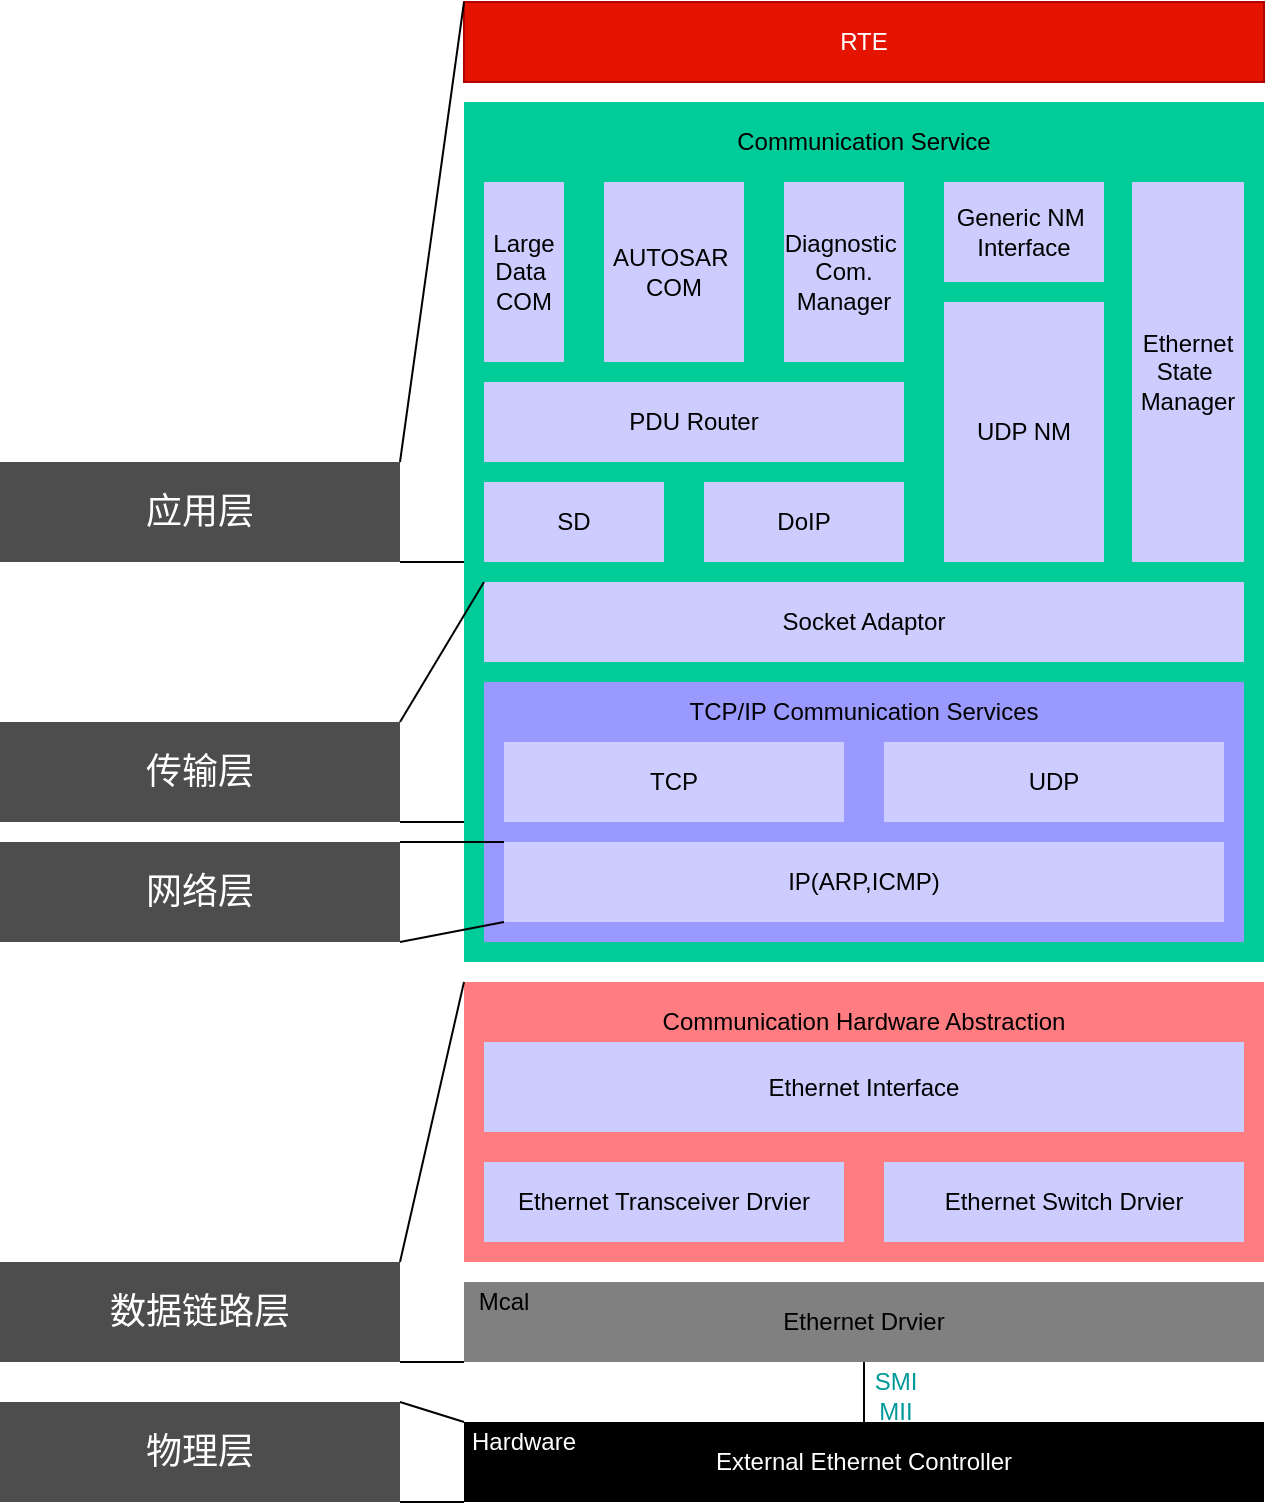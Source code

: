 <mxfile pages="3">
    <diagram id="larw30alOFT5n53_D4Em" name="Page-2">
        <mxGraphModel dx="1429" dy="589" grid="1" gridSize="10" guides="1" tooltips="1" connect="1" arrows="1" fold="1" page="1" pageScale="1" pageWidth="827" pageHeight="1169" math="0" shadow="0">
            <root>
                <mxCell id="DIUh1twM4FzP41Bn47-0-0"/>
                <mxCell id="DIUh1twM4FzP41Bn47-0-1" parent="DIUh1twM4FzP41Bn47-0-0"/>
                <mxCell id="n5K2KYwe8K68d8JaNF-x-29" value="" style="group" parent="DIUh1twM4FzP41Bn47-0-1" vertex="1" connectable="0">
                    <mxGeometry x="52" y="160" width="400" height="750" as="geometry"/>
                </mxCell>
                <mxCell id="n5K2KYwe8K68d8JaNF-x-0" value="" style="rounded=0;whiteSpace=wrap;html=1;fillColor=#FF7C80;strokeColor=none;" parent="n5K2KYwe8K68d8JaNF-x-29" vertex="1">
                    <mxGeometry y="490" width="400" height="140" as="geometry"/>
                </mxCell>
                <mxCell id="n5K2KYwe8K68d8JaNF-x-2" value="&lt;span&gt;&lt;font color=&quot;#000000&quot;&gt;Ethernet Drvier&lt;/font&gt;&lt;/span&gt;" style="rounded=0;whiteSpace=wrap;html=1;fontColor=#ffffff;fillColor=#808080;strokeColor=none;" parent="n5K2KYwe8K68d8JaNF-x-29" vertex="1">
                    <mxGeometry y="640" width="400" height="40" as="geometry"/>
                </mxCell>
                <mxCell id="n5K2KYwe8K68d8JaNF-x-3" value="&lt;font color=&quot;#000000&quot;&gt;Mcal&lt;/font&gt;" style="text;html=1;strokeColor=none;fillColor=none;align=center;verticalAlign=middle;whiteSpace=wrap;rounded=0;" parent="n5K2KYwe8K68d8JaNF-x-29" vertex="1">
                    <mxGeometry y="640" width="40" height="20" as="geometry"/>
                </mxCell>
                <mxCell id="n5K2KYwe8K68d8JaNF-x-4" value="&lt;font color=&quot;#ffffff&quot;&gt;External Ethernet Controller&lt;/font&gt;" style="rounded=0;whiteSpace=wrap;html=1;fillColor=#000000;strokeColor=none;" parent="n5K2KYwe8K68d8JaNF-x-29" vertex="1">
                    <mxGeometry y="710" width="400" height="40" as="geometry"/>
                </mxCell>
                <mxCell id="n5K2KYwe8K68d8JaNF-x-1" style="edgeStyle=orthogonalEdgeStyle;rounded=0;orthogonalLoop=1;jettySize=auto;html=1;exitX=0.5;exitY=1;exitDx=0;exitDy=0;entryX=0.5;entryY=0;entryDx=0;entryDy=0;endArrow=none;endFill=0;" parent="n5K2KYwe8K68d8JaNF-x-29" source="n5K2KYwe8K68d8JaNF-x-2" target="n5K2KYwe8K68d8JaNF-x-4" edge="1">
                    <mxGeometry relative="1" as="geometry"/>
                </mxCell>
                <mxCell id="n5K2KYwe8K68d8JaNF-x-5" value="&lt;font color=&quot;#ffffff&quot;&gt;Hardware&lt;/font&gt;" style="text;html=1;strokeColor=none;fillColor=none;align=center;verticalAlign=middle;whiteSpace=wrap;rounded=0;" parent="n5K2KYwe8K68d8JaNF-x-29" vertex="1">
                    <mxGeometry x="10" y="710" width="40" height="20" as="geometry"/>
                </mxCell>
                <mxCell id="n5K2KYwe8K68d8JaNF-x-6" value="&lt;font color=&quot;#009999&quot;&gt;SMI MII&lt;/font&gt;" style="text;html=1;strokeColor=none;fillColor=none;align=center;verticalAlign=middle;whiteSpace=wrap;rounded=0;" parent="n5K2KYwe8K68d8JaNF-x-29" vertex="1">
                    <mxGeometry x="196" y="687" width="40" height="20" as="geometry"/>
                </mxCell>
                <mxCell id="n5K2KYwe8K68d8JaNF-x-7" value="" style="rounded=0;whiteSpace=wrap;html=1;fillColor=#00CC99;strokeColor=none;" parent="n5K2KYwe8K68d8JaNF-x-29" vertex="1">
                    <mxGeometry y="50" width="400" height="430" as="geometry"/>
                </mxCell>
                <mxCell id="n5K2KYwe8K68d8JaNF-x-8" value="Communication Hardware Abstraction" style="text;html=1;strokeColor=none;fillColor=none;align=center;verticalAlign=middle;whiteSpace=wrap;rounded=0;fontColor=#000000;" parent="n5K2KYwe8K68d8JaNF-x-29" vertex="1">
                    <mxGeometry x="85" y="500" width="230" height="20" as="geometry"/>
                </mxCell>
                <mxCell id="n5K2KYwe8K68d8JaNF-x-9" value="Communication Service" style="text;html=1;strokeColor=none;fillColor=none;align=center;verticalAlign=middle;whiteSpace=wrap;rounded=0;" parent="n5K2KYwe8K68d8JaNF-x-29" vertex="1">
                    <mxGeometry x="115" y="60" width="170" height="20" as="geometry"/>
                </mxCell>
                <mxCell id="n5K2KYwe8K68d8JaNF-x-10" value="" style="rounded=0;whiteSpace=wrap;html=1;fillColor=#9999FF;strokeColor=none;" parent="n5K2KYwe8K68d8JaNF-x-29" vertex="1">
                    <mxGeometry x="10" y="340" width="380" height="130" as="geometry"/>
                </mxCell>
                <mxCell id="n5K2KYwe8K68d8JaNF-x-11" value="Socket Adaptor" style="rounded=0;whiteSpace=wrap;html=1;fillColor=#CCCCFF;fontColor=#000000;strokeColor=none;" parent="n5K2KYwe8K68d8JaNF-x-29" vertex="1">
                    <mxGeometry x="10" y="290" width="380" height="40" as="geometry"/>
                </mxCell>
                <mxCell id="n5K2KYwe8K68d8JaNF-x-12" value="PDU Router" style="rounded=0;whiteSpace=wrap;html=1;fillColor=#CCCCFF;fontColor=#000000;strokeColor=none;" parent="n5K2KYwe8K68d8JaNF-x-29" vertex="1">
                    <mxGeometry x="10" y="190" width="210" height="40" as="geometry"/>
                </mxCell>
                <mxCell id="n5K2KYwe8K68d8JaNF-x-13" value="&lt;div&gt;Large Data&amp;nbsp;&lt;/div&gt;&lt;div&gt;COM&lt;/div&gt;" style="rounded=0;whiteSpace=wrap;html=1;fillColor=#CCCCFF;fontColor=#000000;strokeColor=none;" parent="n5K2KYwe8K68d8JaNF-x-29" vertex="1">
                    <mxGeometry x="10" y="90" width="40" height="90" as="geometry"/>
                </mxCell>
                <mxCell id="n5K2KYwe8K68d8JaNF-x-14" value="&lt;div&gt;AUTOSAR&amp;nbsp;&lt;/div&gt;&lt;div&gt;COM&lt;/div&gt;" style="rounded=0;whiteSpace=wrap;html=1;fillColor=#CCCCFF;fontColor=#000000;strokeColor=none;" parent="n5K2KYwe8K68d8JaNF-x-29" vertex="1">
                    <mxGeometry x="70" y="90" width="70" height="90" as="geometry"/>
                </mxCell>
                <mxCell id="n5K2KYwe8K68d8JaNF-x-15" value="&lt;div&gt;Diagnostic&amp;nbsp;&lt;/div&gt;&lt;div&gt;Com. Manager&lt;/div&gt;" style="rounded=0;whiteSpace=wrap;html=1;fillColor=#CCCCFF;fontColor=#000000;strokeColor=none;" parent="n5K2KYwe8K68d8JaNF-x-29" vertex="1">
                    <mxGeometry x="160" y="90" width="60" height="90" as="geometry"/>
                </mxCell>
                <mxCell id="n5K2KYwe8K68d8JaNF-x-16" value="&lt;div&gt;Generic NM&amp;nbsp;&lt;/div&gt;&lt;div&gt;Interface&lt;/div&gt;" style="rounded=0;whiteSpace=wrap;html=1;fillColor=#CCCCFF;fontColor=#000000;strokeColor=none;" parent="n5K2KYwe8K68d8JaNF-x-29" vertex="1">
                    <mxGeometry x="240" y="90" width="80" height="50" as="geometry"/>
                </mxCell>
                <mxCell id="n5K2KYwe8K68d8JaNF-x-17" value="&lt;div&gt;Ethernet&lt;/div&gt;&lt;div&gt;State&amp;nbsp;&lt;/div&gt;&lt;div&gt;Manager&lt;/div&gt;" style="rounded=0;whiteSpace=wrap;html=1;fillColor=#CCCCFF;fontColor=#000000;strokeColor=none;" parent="n5K2KYwe8K68d8JaNF-x-29" vertex="1">
                    <mxGeometry x="334" y="90" width="56" height="190" as="geometry"/>
                </mxCell>
                <mxCell id="n5K2KYwe8K68d8JaNF-x-18" value="SD" style="rounded=0;whiteSpace=wrap;html=1;fillColor=#CCCCFF;fontColor=#000000;strokeColor=none;" parent="n5K2KYwe8K68d8JaNF-x-29" vertex="1">
                    <mxGeometry x="10" y="240" width="90" height="40" as="geometry"/>
                </mxCell>
                <mxCell id="n5K2KYwe8K68d8JaNF-x-19" value="DoIP" style="rounded=0;whiteSpace=wrap;html=1;fillColor=#CCCCFF;fontColor=#000000;strokeColor=none;" parent="n5K2KYwe8K68d8JaNF-x-29" vertex="1">
                    <mxGeometry x="120" y="240" width="100" height="40" as="geometry"/>
                </mxCell>
                <mxCell id="n5K2KYwe8K68d8JaNF-x-20" value="&lt;span&gt;UDP NM&lt;/span&gt;" style="rounded=0;whiteSpace=wrap;html=1;fillColor=#CCCCFF;fontColor=#000000;strokeColor=none;" parent="n5K2KYwe8K68d8JaNF-x-29" vertex="1">
                    <mxGeometry x="240" y="150" width="80" height="130" as="geometry"/>
                </mxCell>
                <mxCell id="n5K2KYwe8K68d8JaNF-x-21" value="RTE" style="rounded=0;whiteSpace=wrap;html=1;fillColor=#e51400;strokeColor=#B20000;fontColor=#ffffff;" parent="n5K2KYwe8K68d8JaNF-x-29" vertex="1">
                    <mxGeometry width="400" height="40" as="geometry"/>
                </mxCell>
                <mxCell id="n5K2KYwe8K68d8JaNF-x-22" value="Ethernet Switch Drvier" style="rounded=0;whiteSpace=wrap;html=1;fillColor=#CCCCFF;fontColor=#000000;strokeColor=none;" parent="n5K2KYwe8K68d8JaNF-x-29" vertex="1">
                    <mxGeometry x="210" y="580" width="180" height="40" as="geometry"/>
                </mxCell>
                <mxCell id="n5K2KYwe8K68d8JaNF-x-23" value="&lt;span&gt;Ethernet Transceiver Drvier&lt;/span&gt;" style="rounded=0;whiteSpace=wrap;html=1;fillColor=#CCCCFF;fontColor=#000000;strokeColor=none;" parent="n5K2KYwe8K68d8JaNF-x-29" vertex="1">
                    <mxGeometry x="10" y="580" width="180" height="40" as="geometry"/>
                </mxCell>
                <mxCell id="n5K2KYwe8K68d8JaNF-x-24" value="&lt;span&gt;Ethernet Interface&lt;/span&gt;" style="rounded=0;whiteSpace=wrap;html=1;fillColor=#CCCCFF;fontColor=#000000;strokeColor=none;" parent="n5K2KYwe8K68d8JaNF-x-29" vertex="1">
                    <mxGeometry x="10" y="520" width="380" height="45" as="geometry"/>
                </mxCell>
                <mxCell id="n5K2KYwe8K68d8JaNF-x-25" value="IP(ARP,ICMP)" style="rounded=0;whiteSpace=wrap;html=1;fillColor=#CCCCFF;fontColor=#000000;strokeColor=none;" parent="n5K2KYwe8K68d8JaNF-x-29" vertex="1">
                    <mxGeometry x="20" y="420" width="360" height="40" as="geometry"/>
                </mxCell>
                <mxCell id="n5K2KYwe8K68d8JaNF-x-26" value="TCP" style="rounded=0;whiteSpace=wrap;html=1;fillColor=#CCCCFF;fontColor=#000000;strokeColor=none;" parent="n5K2KYwe8K68d8JaNF-x-29" vertex="1">
                    <mxGeometry x="20" y="370" width="170" height="40" as="geometry"/>
                </mxCell>
                <mxCell id="n5K2KYwe8K68d8JaNF-x-27" value="UDP" style="rounded=0;whiteSpace=wrap;html=1;fillColor=#CCCCFF;fontColor=#000000;strokeColor=none;" parent="n5K2KYwe8K68d8JaNF-x-29" vertex="1">
                    <mxGeometry x="210" y="370" width="170" height="40" as="geometry"/>
                </mxCell>
                <mxCell id="n5K2KYwe8K68d8JaNF-x-28" value="&lt;br&gt;&lt;br&gt;&lt;span style=&quot;font-family: &amp;#34;helvetica&amp;#34;&quot;&gt;TCP/IP Communication Services&lt;/span&gt;" style="text;html=1;strokeColor=none;fillColor=none;align=center;verticalAlign=middle;whiteSpace=wrap;rounded=0;fontColor=#000000;" parent="n5K2KYwe8K68d8JaNF-x-29" vertex="1">
                    <mxGeometry x="105" y="330" width="190" height="20" as="geometry"/>
                </mxCell>
                <mxCell id="ley6-sSNbE-yPjUcOKww-0" value="&lt;font style=&quot;font-size: 18px&quot;&gt;应用层&lt;/font&gt;" style="rounded=0;whiteSpace=wrap;html=1;fillColor=#4D4D4D;strokeColor=none;fontColor=#FFFFFF;" parent="DIUh1twM4FzP41Bn47-0-1" vertex="1">
                    <mxGeometry x="-180" y="390" width="200" height="50" as="geometry"/>
                </mxCell>
                <mxCell id="ley6-sSNbE-yPjUcOKww-1" value="传输层" style="rounded=0;whiteSpace=wrap;html=1;fontSize=18;fillColor=#4D4D4D;strokeColor=none;fontColor=#FFFFFF;" parent="DIUh1twM4FzP41Bn47-0-1" vertex="1">
                    <mxGeometry x="-180" y="520" width="200" height="50" as="geometry"/>
                </mxCell>
                <mxCell id="ley6-sSNbE-yPjUcOKww-2" value="网络层" style="rounded=0;whiteSpace=wrap;html=1;fontSize=18;fillColor=#4D4D4D;strokeColor=none;fontColor=#FFFFFF;" parent="DIUh1twM4FzP41Bn47-0-1" vertex="1">
                    <mxGeometry x="-180" y="580" width="200" height="50" as="geometry"/>
                </mxCell>
                <mxCell id="ley6-sSNbE-yPjUcOKww-3" value="数据链路层" style="rounded=0;whiteSpace=wrap;html=1;fontSize=18;fillColor=#4D4D4D;strokeColor=none;fontColor=#FFFFFF;" parent="DIUh1twM4FzP41Bn47-0-1" vertex="1">
                    <mxGeometry x="-180" y="790" width="200" height="50" as="geometry"/>
                </mxCell>
                <mxCell id="ley6-sSNbE-yPjUcOKww-4" value="物理层" style="rounded=0;whiteSpace=wrap;html=1;fontSize=18;strokeColor=none;fillColor=#4D4D4D;fontColor=#FFFFFF;" parent="DIUh1twM4FzP41Bn47-0-1" vertex="1">
                    <mxGeometry x="-180" y="860" width="200" height="50" as="geometry"/>
                </mxCell>
                <mxCell id="ley6-sSNbE-yPjUcOKww-6" value="" style="endArrow=none;html=1;fontSize=18;entryX=1;entryY=0;entryDx=0;entryDy=0;exitX=0;exitY=0;exitDx=0;exitDy=0;strokeColor=#000000;" parent="DIUh1twM4FzP41Bn47-0-1" source="n5K2KYwe8K68d8JaNF-x-21" target="ley6-sSNbE-yPjUcOKww-0" edge="1">
                    <mxGeometry width="50" height="50" relative="1" as="geometry">
                        <mxPoint x="522" y="450" as="sourcePoint"/>
                        <mxPoint x="572" y="400" as="targetPoint"/>
                    </mxGeometry>
                </mxCell>
                <mxCell id="ley6-sSNbE-yPjUcOKww-9" value="" style="endArrow=none;html=1;fontSize=18;entryX=1;entryY=0;entryDx=0;entryDy=0;exitX=0;exitY=0;exitDx=0;exitDy=0;strokeColor=#000000;" parent="DIUh1twM4FzP41Bn47-0-1" source="n5K2KYwe8K68d8JaNF-x-11" target="ley6-sSNbE-yPjUcOKww-1" edge="1">
                    <mxGeometry width="50" height="50" relative="1" as="geometry">
                        <mxPoint x="522" y="450" as="sourcePoint"/>
                        <mxPoint x="572" y="400" as="targetPoint"/>
                    </mxGeometry>
                </mxCell>
                <mxCell id="ley6-sSNbE-yPjUcOKww-11" value="" style="endArrow=none;html=1;fontSize=18;exitX=0;exitY=0;exitDx=0;exitDy=0;entryX=1;entryY=0;entryDx=0;entryDy=0;strokeColor=#000000;" parent="DIUh1twM4FzP41Bn47-0-1" source="n5K2KYwe8K68d8JaNF-x-25" target="ley6-sSNbE-yPjUcOKww-2" edge="1">
                    <mxGeometry width="50" height="50" relative="1" as="geometry">
                        <mxPoint x="522" y="690" as="sourcePoint"/>
                        <mxPoint x="572" y="640" as="targetPoint"/>
                    </mxGeometry>
                </mxCell>
                <mxCell id="ley6-sSNbE-yPjUcOKww-13" value="" style="endArrow=none;html=1;fontSize=18;exitX=0;exitY=0;exitDx=0;exitDy=0;entryX=1;entryY=0;entryDx=0;entryDy=0;strokeColor=#000000;" parent="DIUh1twM4FzP41Bn47-0-1" source="n5K2KYwe8K68d8JaNF-x-0" target="ley6-sSNbE-yPjUcOKww-3" edge="1">
                    <mxGeometry width="50" height="50" relative="1" as="geometry">
                        <mxPoint x="522" y="690" as="sourcePoint"/>
                        <mxPoint x="572" y="640" as="targetPoint"/>
                    </mxGeometry>
                </mxCell>
                <mxCell id="ley6-sSNbE-yPjUcOKww-15" value="" style="endArrow=none;html=1;fontSize=18;entryX=1;entryY=1;entryDx=0;entryDy=0;strokeColor=#000000;exitX=0;exitY=1;exitDx=0;exitDy=0;" parent="DIUh1twM4FzP41Bn47-0-1" source="n5K2KYwe8K68d8JaNF-x-4" target="ley6-sSNbE-yPjUcOKww-4" edge="1">
                    <mxGeometry width="50" height="50" relative="1" as="geometry">
                        <mxPoint x="50" y="910" as="sourcePoint"/>
                        <mxPoint x="572" y="520" as="targetPoint"/>
                    </mxGeometry>
                </mxCell>
                <mxCell id="ley6-sSNbE-yPjUcOKww-16" value="" style="endArrow=none;html=1;fontSize=18;exitX=0;exitY=0;exitDx=0;exitDy=0;entryX=1;entryY=0;entryDx=0;entryDy=0;strokeColor=#000000;" parent="DIUh1twM4FzP41Bn47-0-1" source="n5K2KYwe8K68d8JaNF-x-4" target="ley6-sSNbE-yPjUcOKww-4" edge="1">
                    <mxGeometry width="50" height="50" relative="1" as="geometry">
                        <mxPoint x="522" y="570" as="sourcePoint"/>
                        <mxPoint x="572" y="520" as="targetPoint"/>
                    </mxGeometry>
                </mxCell>
                <mxCell id="0" value="" style="endArrow=none;html=1;fontSize=18;entryX=1;entryY=1;entryDx=0;entryDy=0;strokeColor=#000000;exitX=0;exitY=1;exitDx=0;exitDy=0;" edge="1" parent="DIUh1twM4FzP41Bn47-0-1" source="n5K2KYwe8K68d8JaNF-x-2" target="ley6-sSNbE-yPjUcOKww-3">
                    <mxGeometry width="50" height="50" relative="1" as="geometry">
                        <mxPoint x="62.0" y="920" as="sourcePoint"/>
                        <mxPoint x="30" y="920" as="targetPoint"/>
                    </mxGeometry>
                </mxCell>
                <mxCell id="5" value="" style="endArrow=none;html=1;fontSize=18;entryX=1;entryY=1;entryDx=0;entryDy=0;strokeColor=#000000;exitX=0;exitY=1;exitDx=0;exitDy=0;" edge="1" parent="DIUh1twM4FzP41Bn47-0-1" source="n5K2KYwe8K68d8JaNF-x-25" target="ley6-sSNbE-yPjUcOKww-2">
                    <mxGeometry width="50" height="50" relative="1" as="geometry">
                        <mxPoint x="62" y="630" as="sourcePoint"/>
                        <mxPoint x="20" y="640" as="targetPoint"/>
                    </mxGeometry>
                </mxCell>
                <mxCell id="6" value="" style="endArrow=none;html=1;fontSize=18;entryX=1;entryY=1;entryDx=0;entryDy=0;strokeColor=#000000;exitX=0;exitY=1;exitDx=0;exitDy=0;" edge="1" parent="DIUh1twM4FzP41Bn47-0-1">
                    <mxGeometry width="50" height="50" relative="1" as="geometry">
                        <mxPoint x="52.0" y="570" as="sourcePoint"/>
                        <mxPoint x="20" y="570" as="targetPoint"/>
                    </mxGeometry>
                </mxCell>
                <mxCell id="7" value="" style="endArrow=none;html=1;fontSize=18;entryX=1;entryY=1;entryDx=0;entryDy=0;strokeColor=#000000;exitX=0;exitY=1;exitDx=0;exitDy=0;" edge="1" parent="DIUh1twM4FzP41Bn47-0-1">
                    <mxGeometry width="50" height="50" relative="1" as="geometry">
                        <mxPoint x="52.0" y="440" as="sourcePoint"/>
                        <mxPoint x="20" y="440" as="targetPoint"/>
                    </mxGeometry>
                </mxCell>
            </root>
        </mxGraphModel>
    </diagram>
    <diagram id="7iLojW676JwXWUaHXiUE" name="Page-1">
        <mxGraphModel dx="1053" dy="2199" grid="1" gridSize="10" guides="1" tooltips="1" connect="1" arrows="1" fold="1" page="1" pageScale="1" pageWidth="827" pageHeight="1169" math="0" shadow="0">
            <root>
                <mxCell id="0"/>
                <mxCell id="1" parent="0"/>
                <mxCell id="73" value="" style="rounded=0;whiteSpace=wrap;html=1;fillColor=#009999;" parent="1" vertex="1">
                    <mxGeometry x="80" y="120" width="400" height="190" as="geometry"/>
                </mxCell>
                <mxCell id="8" style="edgeStyle=orthogonalEdgeStyle;rounded=0;orthogonalLoop=1;jettySize=auto;html=1;exitX=0.5;exitY=1;exitDx=0;exitDy=0;entryX=0.5;entryY=0;entryDx=0;entryDy=0;endArrow=none;endFill=0;" parent="1" source="2" target="5" edge="1">
                    <mxGeometry relative="1" as="geometry"/>
                </mxCell>
                <mxCell id="2" value="&lt;span&gt;Ethernet Drvier&lt;/span&gt;" style="rounded=0;whiteSpace=wrap;html=1;strokeColor=#006EAF;fontColor=#ffffff;fillColor=#3399FF;" parent="1" vertex="1">
                    <mxGeometry x="80" y="320" width="400" height="40" as="geometry"/>
                </mxCell>
                <mxCell id="3" value="Mcal" style="text;html=1;strokeColor=none;fillColor=none;align=center;verticalAlign=middle;whiteSpace=wrap;rounded=0;" parent="1" vertex="1">
                    <mxGeometry x="80" y="320" width="40" height="20" as="geometry"/>
                </mxCell>
                <mxCell id="5" value="External Ethernet Controller" style="rounded=0;whiteSpace=wrap;html=1;" parent="1" vertex="1">
                    <mxGeometry x="80" y="390" width="400" height="40" as="geometry"/>
                </mxCell>
                <mxCell id="6" value="Hardware" style="text;html=1;strokeColor=none;fillColor=none;align=center;verticalAlign=middle;whiteSpace=wrap;rounded=0;" parent="1" vertex="1">
                    <mxGeometry x="90" y="390" width="40" height="20" as="geometry"/>
                </mxCell>
                <mxCell id="9" value="SMI MII" style="text;html=1;strokeColor=none;fillColor=none;align=center;verticalAlign=middle;whiteSpace=wrap;rounded=0;" parent="1" vertex="1">
                    <mxGeometry x="276" y="367" width="40" height="20" as="geometry"/>
                </mxCell>
                <mxCell id="12" value="" style="rounded=0;whiteSpace=wrap;html=1;fillColor=#663300;" parent="1" vertex="1">
                    <mxGeometry x="80" y="-230" width="400" height="340" as="geometry"/>
                </mxCell>
                <mxCell id="62" value="" style="group;rotation=-180;" parent="1" vertex="1" connectable="0">
                    <mxGeometry x="165" y="220" width="260" height="80.0" as="geometry"/>
                </mxCell>
                <mxCell id="61" value="" style="endArrow=none;html=1;entryX=1;entryY=0;entryDx=0;entryDy=0;exitX=0;exitY=0;exitDx=0;exitDy=0;" parent="62" source="60" edge="1">
                    <mxGeometry width="50" height="50" relative="1" as="geometry">
                        <mxPoint x="159" y="31" as="sourcePoint"/>
                        <mxPoint y="31" as="targetPoint"/>
                    </mxGeometry>
                </mxCell>
                <mxCell id="65" value="" style="group" parent="62" vertex="1" connectable="0">
                    <mxGeometry y="-1.421e-14" width="240" height="80.0" as="geometry"/>
                </mxCell>
                <mxCell id="59" value="" style="shape=partialRectangle;whiteSpace=wrap;html=1;bottom=1;right=1;left=1;top=0;fillColor=none;routingCenterX=-0.5;rotation=-180;flipV=0;" parent="65" vertex="1">
                    <mxGeometry y="1.421e-14" width="240" height="30" as="geometry"/>
                </mxCell>
                <mxCell id="60" value="" style="shape=partialRectangle;whiteSpace=wrap;html=1;bottom=1;right=1;left=1;top=0;fillColor=none;routingCenterX=-0.5;rotation=-360;" parent="65" vertex="1">
                    <mxGeometry x="160" y="30.0" width="80" height="50" as="geometry"/>
                </mxCell>
                <mxCell id="63" value="Ethernet Switch Drvier" style="text;html=1;strokeColor=none;fillColor=none;align=center;verticalAlign=middle;whiteSpace=wrap;rounded=0;" parent="65" vertex="1">
                    <mxGeometry x="50" y="5.0" width="160" height="20" as="geometry"/>
                </mxCell>
                <mxCell id="64" value="" style="group;" parent="1" vertex="1" connectable="0">
                    <mxGeometry x="90" y="220" width="230" height="80" as="geometry"/>
                </mxCell>
                <mxCell id="54" value="&lt;span&gt;Ethernet Transceiver Drvier&lt;/span&gt;" style="shape=partialRectangle;whiteSpace=wrap;html=1;bottom=1;right=1;left=1;top=0;fillColor=none;routingCenterX=-0.5;" parent="64" vertex="1">
                    <mxGeometry y="50" width="230" height="30" as="geometry"/>
                </mxCell>
                <mxCell id="55" value="" style="shape=partialRectangle;whiteSpace=wrap;html=1;bottom=1;right=1;left=1;top=0;fillColor=none;routingCenterX=-0.5;rotation=-180;" parent="64" vertex="1">
                    <mxGeometry width="66.67" height="50" as="geometry"/>
                </mxCell>
                <mxCell id="57" value="" style="endArrow=none;html=1;entryX=1;entryY=0;entryDx=0;entryDy=0;exitX=0;exitY=0;exitDx=0;exitDy=0;" parent="64" source="55" edge="1">
                    <mxGeometry width="50" height="50" relative="1" as="geometry">
                        <mxPoint x="77.625" y="49" as="sourcePoint"/>
                        <mxPoint x="230" y="49" as="targetPoint"/>
                    </mxGeometry>
                </mxCell>
                <mxCell id="66" value="" style="shape=partialRectangle;whiteSpace=wrap;html=1;bottom=1;right=1;left=1;top=0;fillColor=none;routingCenterX=-0.5;rotation=-180;" parent="1" vertex="1">
                    <mxGeometry x="90" y="160" width="380" height="50" as="geometry"/>
                </mxCell>
                <mxCell id="68" value="Ethernet Interface" style="text;html=1;strokeColor=none;fillColor=none;align=center;verticalAlign=middle;whiteSpace=wrap;rounded=0;" parent="1" vertex="1">
                    <mxGeometry x="220" y="170" width="120" height="20" as="geometry"/>
                </mxCell>
                <mxCell id="69" value="" style="shape=partialRectangle;whiteSpace=wrap;html=1;bottom=1;right=1;left=1;top=0;fillColor=none;routingCenterX=-0.5;" parent="1" vertex="1">
                    <mxGeometry x="414" y="210" width="56" height="90" as="geometry"/>
                </mxCell>
                <mxCell id="71" style="edgeStyle=orthogonalEdgeStyle;rounded=0;orthogonalLoop=1;jettySize=auto;html=1;exitX=1;exitY=0;exitDx=0;exitDy=0;endArrow=none;endFill=0;" parent="1" source="66" edge="1">
                    <mxGeometry relative="1" as="geometry">
                        <mxPoint x="414" y="210" as="targetPoint"/>
                        <Array as="points">
                            <mxPoint x="90" y="210"/>
                            <mxPoint x="90" y="210"/>
                        </Array>
                    </mxGeometry>
                </mxCell>
                <mxCell id="74" value="Communication Hardware Abstraction" style="text;html=1;strokeColor=none;fillColor=none;align=center;verticalAlign=middle;whiteSpace=wrap;rounded=0;" parent="1" vertex="1">
                    <mxGeometry x="165" y="130" width="230" height="20" as="geometry"/>
                </mxCell>
                <mxCell id="77" value="Communication Service" style="text;html=1;strokeColor=none;fillColor=none;align=center;verticalAlign=middle;whiteSpace=wrap;rounded=0;" parent="1" vertex="1">
                    <mxGeometry x="195" y="-220" width="170" height="20" as="geometry"/>
                </mxCell>
                <mxCell id="78" value="TCP/IP Communication Services" style="rounded=0;whiteSpace=wrap;html=1;fillColor=none;" parent="1" vertex="1">
                    <mxGeometry x="90" y="60" width="380" height="40" as="geometry"/>
                </mxCell>
                <mxCell id="79" value="Socket Adaptor" style="rounded=0;whiteSpace=wrap;html=1;fillColor=none;" parent="1" vertex="1">
                    <mxGeometry x="90" y="10" width="380" height="40" as="geometry"/>
                </mxCell>
                <mxCell id="80" value="PDU Router" style="rounded=0;whiteSpace=wrap;html=1;fillColor=none;" parent="1" vertex="1">
                    <mxGeometry x="90" y="-90" width="210" height="40" as="geometry"/>
                </mxCell>
                <mxCell id="81" value="&lt;div&gt;Large Data&amp;nbsp;&lt;/div&gt;&lt;div&gt;COM&lt;/div&gt;" style="rounded=0;whiteSpace=wrap;html=1;fillColor=none;" parent="1" vertex="1">
                    <mxGeometry x="90" y="-190" width="40" height="90" as="geometry"/>
                </mxCell>
                <mxCell id="82" value="&lt;div&gt;AUTOSAR&amp;nbsp;&lt;/div&gt;&lt;div&gt;COM&lt;/div&gt;" style="rounded=0;whiteSpace=wrap;html=1;fillColor=none;" parent="1" vertex="1">
                    <mxGeometry x="150" y="-190" width="70" height="90" as="geometry"/>
                </mxCell>
                <mxCell id="83" value="&lt;div&gt;Diagnostic&amp;nbsp;&lt;/div&gt;&lt;div&gt;Com. Manager&lt;/div&gt;" style="rounded=0;whiteSpace=wrap;html=1;fillColor=none;" parent="1" vertex="1">
                    <mxGeometry x="240" y="-190" width="60" height="90" as="geometry"/>
                </mxCell>
                <mxCell id="85" value="&lt;div&gt;Generic NM&amp;nbsp;&lt;/div&gt;&lt;div&gt;Interface&lt;/div&gt;" style="rounded=0;whiteSpace=wrap;html=1;fillColor=none;" parent="1" vertex="1">
                    <mxGeometry x="320" y="-190" width="80" height="50" as="geometry"/>
                </mxCell>
                <mxCell id="87" value="&lt;div&gt;Ethernet&lt;/div&gt;&lt;div&gt;State&amp;nbsp;&lt;/div&gt;&lt;div&gt;Manager&lt;/div&gt;" style="rounded=0;whiteSpace=wrap;html=1;fillColor=none;" parent="1" vertex="1">
                    <mxGeometry x="414" y="-190" width="56" height="190" as="geometry"/>
                </mxCell>
                <mxCell id="88" value="SD" style="rounded=0;whiteSpace=wrap;html=1;fillColor=none;" parent="1" vertex="1">
                    <mxGeometry x="90" y="-40" width="90" height="40" as="geometry"/>
                </mxCell>
                <mxCell id="89" value="DoIP" style="rounded=0;whiteSpace=wrap;html=1;fillColor=none;" parent="1" vertex="1">
                    <mxGeometry x="200" y="-40" width="100" height="40" as="geometry"/>
                </mxCell>
                <mxCell id="90" value="&lt;span&gt;UDP NM&lt;/span&gt;" style="rounded=0;whiteSpace=wrap;html=1;fillColor=#663300;" parent="1" vertex="1">
                    <mxGeometry x="320" y="-130" width="80" height="130" as="geometry"/>
                </mxCell>
                <mxCell id="91" value="RTE" style="rounded=0;whiteSpace=wrap;html=1;fillColor=#e51400;strokeColor=#B20000;fontColor=#ffffff;" parent="1" vertex="1">
                    <mxGeometry x="80" y="-280" width="400" height="40" as="geometry"/>
                </mxCell>
            </root>
        </mxGraphModel>
    </diagram>
    <diagram id="dCYrUzpP0h1U5rgmp7rN" name="Page-3">
        <mxGraphModel dx="1053" dy="1030" grid="1" gridSize="10" guides="1" tooltips="1" connect="1" arrows="1" fold="1" page="1" pageScale="1" pageWidth="827" pageHeight="1169" math="0" shadow="0">
            <root>
                <mxCell id="gu_V6eO_BE_0CGy3vbDG-0"/>
                <mxCell id="gu_V6eO_BE_0CGy3vbDG-1" parent="gu_V6eO_BE_0CGy3vbDG-0"/>
                <mxCell id="gu_V6eO_BE_0CGy3vbDG-20" style="edgeStyle=orthogonalEdgeStyle;rounded=0;orthogonalLoop=1;jettySize=auto;html=1;exitX=0.5;exitY=1;exitDx=0;exitDy=0;entryX=0.5;entryY=0;entryDx=0;entryDy=0;fontSize=18;fontColor=#FFFFFF;strokeColor=#00335D;startArrow=classic;startFill=1;" parent="gu_V6eO_BE_0CGy3vbDG-1" source="gu_V6eO_BE_0CGy3vbDG-2" target="gu_V6eO_BE_0CGy3vbDG-3" edge="1">
                    <mxGeometry relative="1" as="geometry"/>
                </mxCell>
                <mxCell id="gu_V6eO_BE_0CGy3vbDG-2" value="&lt;font style=&quot;font-size: 22px&quot; color=&quot;#000000&quot;&gt;μc&lt;/font&gt;" style="rounded=0;whiteSpace=wrap;html=1;fontSize=18;fontColor=#FFFFFF;strokeColor=#000000;fillColor=#F2F2F2;" parent="gu_V6eO_BE_0CGy3vbDG-1" vertex="1">
                    <mxGeometry x="260" y="240" width="360" height="40" as="geometry"/>
                </mxCell>
                <mxCell id="gu_V6eO_BE_0CGy3vbDG-3" value="" style="rounded=1;whiteSpace=wrap;html=1;fontSize=18;fontColor=#FFFFFF;fillColor=#f2f2f2;strokeColor=#000000;" parent="gu_V6eO_BE_0CGy3vbDG-1" vertex="1">
                    <mxGeometry x="260" y="320" width="360" height="180" as="geometry"/>
                </mxCell>
                <mxCell id="gu_V6eO_BE_0CGy3vbDG-4" value="PHY" style="rounded=0;whiteSpace=wrap;html=1;fontSize=18;fillColor=none;strokeWidth=1;fontColor=#000000;strokeColor=#000000;" parent="gu_V6eO_BE_0CGy3vbDG-1" vertex="1">
                    <mxGeometry x="280" y="400" width="70" height="60" as="geometry"/>
                </mxCell>
                <mxCell id="gu_V6eO_BE_0CGy3vbDG-17" style="edgeStyle=orthogonalEdgeStyle;rounded=0;orthogonalLoop=1;jettySize=auto;html=1;exitX=0.5;exitY=1;exitDx=0;exitDy=0;entryX=0.5;entryY=0;entryDx=0;entryDy=0;fontSize=18;fontColor=#FFFFFF;strokeColor=#00335D;startArrow=classic;startFill=1;" parent="gu_V6eO_BE_0CGy3vbDG-1" source="gu_V6eO_BE_0CGy3vbDG-5" target="gu_V6eO_BE_0CGy3vbDG-13" edge="1">
                    <mxGeometry relative="1" as="geometry"/>
                </mxCell>
                <mxCell id="gu_V6eO_BE_0CGy3vbDG-5" value="PHY" style="rounded=0;whiteSpace=wrap;html=1;fontSize=18;strokeWidth=1;fillColor=none;fontColor=#000000;strokeColor=#000000;" parent="gu_V6eO_BE_0CGy3vbDG-1" vertex="1">
                    <mxGeometry x="364" y="400" width="70" height="60" as="geometry"/>
                </mxCell>
                <mxCell id="gu_V6eO_BE_0CGy3vbDG-18" style="edgeStyle=orthogonalEdgeStyle;rounded=0;orthogonalLoop=1;jettySize=auto;html=1;exitX=0.5;exitY=1;exitDx=0;exitDy=0;entryX=0.5;entryY=0;entryDx=0;entryDy=0;fontSize=18;fontColor=#FFFFFF;strokeColor=#00335d;startArrow=classic;startFill=1;" parent="gu_V6eO_BE_0CGy3vbDG-1" source="gu_V6eO_BE_0CGy3vbDG-6" target="gu_V6eO_BE_0CGy3vbDG-14" edge="1">
                    <mxGeometry relative="1" as="geometry"/>
                </mxCell>
                <mxCell id="gu_V6eO_BE_0CGy3vbDG-6" value="PHY" style="rounded=0;whiteSpace=wrap;html=1;fontSize=18;strokeWidth=1;fillColor=none;fontColor=#000000;strokeColor=#000000;" parent="gu_V6eO_BE_0CGy3vbDG-1" vertex="1">
                    <mxGeometry x="450" y="400" width="70" height="60" as="geometry"/>
                </mxCell>
                <mxCell id="gu_V6eO_BE_0CGy3vbDG-19" style="edgeStyle=orthogonalEdgeStyle;rounded=0;orthogonalLoop=1;jettySize=auto;html=1;exitX=0.5;exitY=1;exitDx=0;exitDy=0;entryX=0.5;entryY=0;entryDx=0;entryDy=0;fontSize=18;fontColor=#FFFFFF;strokeColor=#00335d;startArrow=classic;startFill=1;" parent="gu_V6eO_BE_0CGy3vbDG-1" source="gu_V6eO_BE_0CGy3vbDG-7" target="gu_V6eO_BE_0CGy3vbDG-15" edge="1">
                    <mxGeometry relative="1" as="geometry"/>
                </mxCell>
                <mxCell id="gu_V6eO_BE_0CGy3vbDG-7" value="PHY" style="rounded=0;whiteSpace=wrap;html=1;fontSize=18;strokeWidth=1;fillColor=none;fontColor=#000000;strokeColor=#000000;" parent="gu_V6eO_BE_0CGy3vbDG-1" vertex="1">
                    <mxGeometry x="530" y="400" width="70" height="60" as="geometry"/>
                </mxCell>
                <mxCell id="gu_V6eO_BE_0CGy3vbDG-9" value="" style="rounded=0;whiteSpace=wrap;html=1;fontSize=18;fontColor=#FFFFFF;fillColor=none;strokeColor=#000000;" parent="gu_V6eO_BE_0CGy3vbDG-1" vertex="1">
                    <mxGeometry x="307.5" y="490" width="15" height="10" as="geometry"/>
                </mxCell>
                <mxCell id="gu_V6eO_BE_0CGy3vbDG-13" value="" style="rounded=0;whiteSpace=wrap;html=1;fontSize=18;fontColor=#FFFFFF;fillColor=none;strokeColor=#000000;" parent="gu_V6eO_BE_0CGy3vbDG-1" vertex="1">
                    <mxGeometry x="391.5" y="490" width="15" height="10" as="geometry"/>
                </mxCell>
                <mxCell id="gu_V6eO_BE_0CGy3vbDG-14" value="" style="rounded=0;whiteSpace=wrap;html=1;fontSize=18;fontColor=#FFFFFF;fillColor=none;strokeColor=#000000;" parent="gu_V6eO_BE_0CGy3vbDG-1" vertex="1">
                    <mxGeometry x="477.5" y="490" width="15" height="10" as="geometry"/>
                </mxCell>
                <mxCell id="gu_V6eO_BE_0CGy3vbDG-15" value="" style="rounded=0;whiteSpace=wrap;html=1;fontSize=18;fontColor=#FFFFFF;fillColor=none;strokeColor=#000000;" parent="gu_V6eO_BE_0CGy3vbDG-1" vertex="1">
                    <mxGeometry x="557.5" y="490" width="15" height="10" as="geometry"/>
                </mxCell>
                <mxCell id="gu_V6eO_BE_0CGy3vbDG-16" value="" style="endArrow=classic;html=1;fontSize=18;fontColor=#FFFFFF;exitX=0.5;exitY=1;exitDx=0;exitDy=0;entryX=0.5;entryY=0;entryDx=0;entryDy=0;strokeColor=#00335d;startArrow=classic;startFill=1;" parent="gu_V6eO_BE_0CGy3vbDG-1" source="gu_V6eO_BE_0CGy3vbDG-4" target="gu_V6eO_BE_0CGy3vbDG-9" edge="1">
                    <mxGeometry width="50" height="50" relative="1" as="geometry">
                        <mxPoint x="350" y="480" as="sourcePoint"/>
                        <mxPoint x="400" y="430" as="targetPoint"/>
                    </mxGeometry>
                </mxCell>
                <mxCell id="gu_V6eO_BE_0CGy3vbDG-21" value="&lt;font color=&quot;#000000&quot;&gt;MII&lt;/font&gt;" style="text;html=1;align=center;verticalAlign=middle;resizable=0;points=[];autosize=1;strokeColor=none;fontSize=18;fontColor=#FFFFFF;" parent="gu_V6eO_BE_0CGy3vbDG-1" vertex="1">
                    <mxGeometry x="394" y="290" width="40" height="30" as="geometry"/>
                </mxCell>
                <mxCell id="gu_V6eO_BE_0CGy3vbDG-22" value="SMI" style="text;html=1;align=center;verticalAlign=middle;resizable=0;points=[];autosize=1;strokeColor=none;fontSize=18;fontColor=#000000;" parent="gu_V6eO_BE_0CGy3vbDG-1" vertex="1">
                    <mxGeometry x="442.5" y="290" width="50" height="30" as="geometry"/>
                </mxCell>
                <mxCell id="gu_V6eO_BE_0CGy3vbDG-23" value="&lt;font color=&quot;#000000&quot;&gt;Switch&lt;/font&gt;" style="text;html=1;strokeColor=none;fillColor=none;align=center;verticalAlign=middle;whiteSpace=wrap;rounded=0;fontSize=18;fontColor=#FFFFFF;" parent="gu_V6eO_BE_0CGy3vbDG-1" vertex="1">
                    <mxGeometry x="420" y="340" width="40" height="20" as="geometry"/>
                </mxCell>
            </root>
        </mxGraphModel>
    </diagram>
    <diagram id="83t8VbFyL7Fq12-67B8P" name="第 4 页">
        <mxGraphModel dx="1053" dy="1030" grid="1" gridSize="10" guides="1" tooltips="1" connect="1" arrows="1" fold="1" page="1" pageScale="1" pageWidth="827" pageHeight="1169" math="0" shadow="0">
            <root>
                <mxCell id="EmHXCR68mS4s2_GKmXk_-0"/>
                <mxCell id="EmHXCR68mS4s2_GKmXk_-1" parent="EmHXCR68mS4s2_GKmXk_-0"/>
                <mxCell id="EmHXCR68mS4s2_GKmXk_-3" value="&lt;font style=&quot;font-size: 15px&quot; color=&quot;#000000&quot;&gt;GW&lt;/font&gt;" style="rounded=0;whiteSpace=wrap;html=1;fontSize=18;fontColor=#FFFFFF;strokeColor=#000000;fillColor=#F2F2F2;" parent="EmHXCR68mS4s2_GKmXk_-1" vertex="1">
                    <mxGeometry x="555" y="180" width="60" height="40" as="geometry"/>
                </mxCell>
                <mxCell id="EmHXCR68mS4s2_GKmXk_-4" value="&lt;font color=&quot;#000033&quot;&gt;Switch A&lt;/font&gt;" style="rounded=1;whiteSpace=wrap;html=1;fontSize=18;fontColor=#FFFFFF;fillColor=#f2f2f2;strokeColor=#000000;" parent="EmHXCR68mS4s2_GKmXk_-1" vertex="1">
                    <mxGeometry x="240" y="260" width="420" height="240" as="geometry"/>
                </mxCell>
                <mxCell id="EmHXCR68mS4s2_GKmXk_-5" value="Port1" style="rounded=0;whiteSpace=wrap;html=1;fontSize=18;fillColor=none;strokeWidth=1;fontColor=#000000;strokeColor=#000000;" parent="EmHXCR68mS4s2_GKmXk_-1" vertex="1">
                    <mxGeometry x="280" y="400" width="70" height="60" as="geometry"/>
                </mxCell>
                <mxCell id="EmHXCR68mS4s2_GKmXk_-7" value="Port2" style="rounded=0;whiteSpace=wrap;html=1;fontSize=18;strokeWidth=1;fillColor=none;fontColor=#000000;strokeColor=#000000;" parent="EmHXCR68mS4s2_GKmXk_-1" vertex="1">
                    <mxGeometry x="370" y="400" width="70" height="60" as="geometry"/>
                </mxCell>
                <mxCell id="EmHXCR68mS4s2_GKmXk_-9" value="&lt;span&gt;Port3&lt;/span&gt;" style="rounded=0;whiteSpace=wrap;html=1;fontSize=18;strokeWidth=1;fillColor=none;fontColor=#000000;strokeColor=#000000;" parent="EmHXCR68mS4s2_GKmXk_-1" vertex="1">
                    <mxGeometry x="460" y="400" width="70" height="60" as="geometry"/>
                </mxCell>
                <mxCell id="EmHXCR68mS4s2_GKmXk_-11" value="Port4" style="rounded=0;whiteSpace=wrap;html=1;fontSize=18;strokeWidth=1;fillColor=none;fontColor=#000000;strokeColor=#000000;" parent="EmHXCR68mS4s2_GKmXk_-1" vertex="1">
                    <mxGeometry x="550" y="400" width="70" height="60" as="geometry"/>
                </mxCell>
                <mxCell id="EmHXCR68mS4s2_GKmXk_-12" value="" style="rounded=0;whiteSpace=wrap;html=1;fontSize=18;fontColor=#FFFFFF;fillColor=none;strokeColor=#000000;" parent="EmHXCR68mS4s2_GKmXk_-1" vertex="1">
                    <mxGeometry x="307.5" y="490" width="15" height="10" as="geometry"/>
                </mxCell>
                <mxCell id="EmHXCR68mS4s2_GKmXk_-13" value="" style="rounded=0;whiteSpace=wrap;html=1;fontSize=18;fontColor=#FFFFFF;fillColor=none;strokeColor=#000000;" parent="EmHXCR68mS4s2_GKmXk_-1" vertex="1">
                    <mxGeometry x="397.5" y="490" width="15" height="10" as="geometry"/>
                </mxCell>
                <mxCell id="EmHXCR68mS4s2_GKmXk_-14" value="" style="rounded=0;whiteSpace=wrap;html=1;fontSize=18;fontColor=#FFFFFF;fillColor=none;strokeColor=#000000;" parent="EmHXCR68mS4s2_GKmXk_-1" vertex="1">
                    <mxGeometry x="487.5" y="490" width="15" height="10" as="geometry"/>
                </mxCell>
                <mxCell id="EmHXCR68mS4s2_GKmXk_-15" value="" style="rounded=0;whiteSpace=wrap;html=1;fontSize=18;fontColor=#FFFFFF;fillColor=none;strokeColor=#000000;" parent="EmHXCR68mS4s2_GKmXk_-1" vertex="1">
                    <mxGeometry x="577.5" y="490" width="15" height="10" as="geometry"/>
                </mxCell>
                <mxCell id="EmHXCR68mS4s2_GKmXk_-20" value="Port5" style="rounded=0;whiteSpace=wrap;html=1;fontSize=18;fillColor=none;strokeWidth=1;fontColor=#000000;strokeColor=#000000;" parent="EmHXCR68mS4s2_GKmXk_-1" vertex="1">
                    <mxGeometry x="280" y="300" width="70" height="60" as="geometry"/>
                </mxCell>
                <mxCell id="EmHXCR68mS4s2_GKmXk_-21" value="" style="rounded=0;whiteSpace=wrap;html=1;fontSize=18;fontColor=#FFFFFF;fillColor=none;strokeColor=#000000;" parent="EmHXCR68mS4s2_GKmXk_-1" vertex="1">
                    <mxGeometry x="307.5" y="260" width="15" height="10" as="geometry"/>
                </mxCell>
                <mxCell id="EmHXCR68mS4s2_GKmXk_-25" value="Por6" style="rounded=0;whiteSpace=wrap;html=1;fontSize=18;fillColor=none;strokeWidth=1;fontColor=#000000;strokeColor=#000000;" parent="EmHXCR68mS4s2_GKmXk_-1" vertex="1">
                    <mxGeometry x="370" y="300" width="70" height="60" as="geometry"/>
                </mxCell>
                <mxCell id="EmHXCR68mS4s2_GKmXk_-26" value="" style="rounded=0;whiteSpace=wrap;html=1;fontSize=18;fontColor=#FFFFFF;fillColor=none;strokeColor=#000000;" parent="EmHXCR68mS4s2_GKmXk_-1" vertex="1">
                    <mxGeometry x="397.5" y="260" width="15" height="10" as="geometry"/>
                </mxCell>
                <mxCell id="EmHXCR68mS4s2_GKmXk_-28" value="Port7" style="rounded=0;whiteSpace=wrap;html=1;fontSize=18;fillColor=none;strokeWidth=1;fontColor=#000000;strokeColor=#000000;" parent="EmHXCR68mS4s2_GKmXk_-1" vertex="1">
                    <mxGeometry x="460" y="300" width="70" height="60" as="geometry"/>
                </mxCell>
                <mxCell id="EmHXCR68mS4s2_GKmXk_-29" value="" style="rounded=0;whiteSpace=wrap;html=1;fontSize=18;fontColor=#FFFFFF;fillColor=none;strokeColor=#000000;" parent="EmHXCR68mS4s2_GKmXk_-1" vertex="1">
                    <mxGeometry x="487.5" y="260" width="15" height="10" as="geometry"/>
                </mxCell>
                <mxCell id="EmHXCR68mS4s2_GKmXk_-31" value="Port8" style="rounded=0;whiteSpace=wrap;html=1;fontSize=18;fillColor=none;strokeWidth=1;fontColor=#000000;strokeColor=#000000;" parent="EmHXCR68mS4s2_GKmXk_-1" vertex="1">
                    <mxGeometry x="550" y="300" width="70" height="60" as="geometry"/>
                </mxCell>
                <mxCell id="EmHXCR68mS4s2_GKmXk_-32" value="" style="rounded=0;whiteSpace=wrap;html=1;fontSize=18;fontColor=#FFFFFF;fillColor=none;strokeColor=#000000;" parent="EmHXCR68mS4s2_GKmXk_-1" vertex="1">
                    <mxGeometry x="577.5" y="260" width="15" height="10" as="geometry"/>
                </mxCell>
                <mxCell id="EmHXCR68mS4s2_GKmXk_-34" value="&lt;font color=&quot;#000000&quot; style=&quot;font-size: 15px&quot;&gt;SwitchB&lt;/font&gt;" style="rounded=0;whiteSpace=wrap;html=1;fontSize=18;fontColor=#FFFFFF;strokeColor=#000000;fillColor=#F2F2F2;" parent="EmHXCR68mS4s2_GKmXk_-1" vertex="1">
                    <mxGeometry x="465" y="180" width="60" height="40" as="geometry"/>
                </mxCell>
                <mxCell id="EmHXCR68mS4s2_GKmXk_-35" value="&lt;font style=&quot;font-size: 15px&quot; color=&quot;#000000&quot;&gt;EDS&lt;/font&gt;" style="rounded=0;whiteSpace=wrap;html=1;fontSize=18;fontColor=#FFFFFF;strokeColor=#000000;fillColor=#F2F2F2;" parent="EmHXCR68mS4s2_GKmXk_-1" vertex="1">
                    <mxGeometry x="375" y="180" width="60" height="40" as="geometry"/>
                </mxCell>
                <mxCell id="EmHXCR68mS4s2_GKmXk_-36" value="&lt;font style=&quot;font-size: 15px&quot; color=&quot;#000000&quot;&gt;LADS&lt;/font&gt;" style="rounded=0;whiteSpace=wrap;html=1;fontSize=18;fontColor=#FFFFFF;strokeColor=#000000;fillColor=#F2F2F2;" parent="EmHXCR68mS4s2_GKmXk_-1" vertex="1">
                    <mxGeometry x="285" y="180" width="60" height="40" as="geometry"/>
                </mxCell>
                <mxCell id="EmHXCR68mS4s2_GKmXk_-37" value="&lt;font style=&quot;font-size: 15px&quot; color=&quot;#000000&quot;&gt;FVCM&lt;/font&gt;" style="rounded=0;whiteSpace=wrap;html=1;fontSize=18;fontColor=#FFFFFF;strokeColor=#000000;fillColor=#F2F2F2;" parent="EmHXCR68mS4s2_GKmXk_-1" vertex="1">
                    <mxGeometry x="555" y="540" width="60" height="40" as="geometry"/>
                </mxCell>
                <mxCell id="EmHXCR68mS4s2_GKmXk_-38" value="&lt;font style=&quot;font-size: 15px&quot; color=&quot;#000000&quot;&gt;ICM&lt;/font&gt;" style="rounded=0;whiteSpace=wrap;html=1;fontSize=18;fontColor=#FFFFFF;strokeColor=#000000;fillColor=#F2F2F2;" parent="EmHXCR68mS4s2_GKmXk_-1" vertex="1">
                    <mxGeometry x="465" y="540" width="60" height="40" as="geometry"/>
                </mxCell>
                <mxCell id="EmHXCR68mS4s2_GKmXk_-39" value="&lt;font style=&quot;font-size: 15px&quot; color=&quot;#000000&quot;&gt;Tbox&lt;/font&gt;" style="rounded=0;whiteSpace=wrap;html=1;fontSize=18;fontColor=#FFFFFF;strokeColor=#000000;fillColor=#F2F2F2;" parent="EmHXCR68mS4s2_GKmXk_-1" vertex="1">
                    <mxGeometry x="375" y="540" width="60" height="40" as="geometry"/>
                </mxCell>
                <mxCell id="EmHXCR68mS4s2_GKmXk_-40" value="&lt;font style=&quot;font-size: 15px&quot;&gt;Rev&lt;/font&gt;" style="rounded=0;whiteSpace=wrap;html=1;fontSize=18;fontColor=#FFFFFF;strokeColor=#000000;fillColor=#F2F2F2;" parent="EmHXCR68mS4s2_GKmXk_-1" vertex="1">
                    <mxGeometry x="285" y="540" width="60" height="40" as="geometry"/>
                </mxCell>
                <mxCell id="EmHXCR68mS4s2_GKmXk_-41" style="edgeStyle=orthogonalEdgeStyle;rounded=0;orthogonalLoop=1;jettySize=auto;html=1;exitX=0.5;exitY=1;exitDx=0;exitDy=0;entryX=0.5;entryY=0;entryDx=0;entryDy=0;fontSize=18;fontColor=#FFFFFF;strokeColor=#00335D;startArrow=classic;startFill=1;" parent="EmHXCR68mS4s2_GKmXk_-1" edge="1">
                    <mxGeometry relative="1" as="geometry">
                        <mxPoint x="494.83" y="220" as="sourcePoint"/>
                        <mxPoint x="494.83" y="260" as="targetPoint"/>
                    </mxGeometry>
                </mxCell>
                <mxCell id="EmHXCR68mS4s2_GKmXk_-42" style="edgeStyle=orthogonalEdgeStyle;rounded=0;orthogonalLoop=1;jettySize=auto;html=1;exitX=0.5;exitY=1;exitDx=0;exitDy=0;entryX=0.5;entryY=0;entryDx=0;entryDy=0;fontSize=18;fontColor=#FFFFFF;strokeColor=#00335D;startArrow=classic;startFill=1;" parent="EmHXCR68mS4s2_GKmXk_-1" edge="1">
                    <mxGeometry relative="1" as="geometry">
                        <mxPoint x="404.83" y="220" as="sourcePoint"/>
                        <mxPoint x="404.83" y="260" as="targetPoint"/>
                    </mxGeometry>
                </mxCell>
                <mxCell id="EmHXCR68mS4s2_GKmXk_-43" style="edgeStyle=orthogonalEdgeStyle;rounded=0;orthogonalLoop=1;jettySize=auto;html=1;exitX=0.5;exitY=1;exitDx=0;exitDy=0;entryX=0.5;entryY=0;entryDx=0;entryDy=0;fontSize=18;fontColor=#FFFFFF;strokeColor=#00335D;startArrow=classic;startFill=1;" parent="EmHXCR68mS4s2_GKmXk_-1" edge="1">
                    <mxGeometry relative="1" as="geometry">
                        <mxPoint x="314.83" y="220" as="sourcePoint"/>
                        <mxPoint x="314.83" y="260" as="targetPoint"/>
                        <Array as="points">
                            <mxPoint x="314.83" y="230"/>
                            <mxPoint x="314.83" y="230"/>
                        </Array>
                    </mxGeometry>
                </mxCell>
                <mxCell id="EmHXCR68mS4s2_GKmXk_-44" style="edgeStyle=orthogonalEdgeStyle;rounded=0;orthogonalLoop=1;jettySize=auto;html=1;exitX=0.5;exitY=1;exitDx=0;exitDy=0;entryX=0.5;entryY=0;entryDx=0;entryDy=0;fontSize=18;fontColor=#FFFFFF;strokeColor=#00335D;startArrow=classic;startFill=1;" parent="EmHXCR68mS4s2_GKmXk_-1" edge="1">
                    <mxGeometry relative="1" as="geometry">
                        <mxPoint x="584.83" y="500" as="sourcePoint"/>
                        <mxPoint x="584.83" y="540" as="targetPoint"/>
                    </mxGeometry>
                </mxCell>
                <mxCell id="EmHXCR68mS4s2_GKmXk_-45" style="edgeStyle=orthogonalEdgeStyle;rounded=0;orthogonalLoop=1;jettySize=auto;html=1;exitX=0.5;exitY=1;exitDx=0;exitDy=0;entryX=0.5;entryY=0;entryDx=0;entryDy=0;fontSize=18;fontColor=#FFFFFF;strokeColor=#00335D;startArrow=classic;startFill=1;" parent="EmHXCR68mS4s2_GKmXk_-1" edge="1">
                    <mxGeometry relative="1" as="geometry">
                        <mxPoint x="494.66" y="500" as="sourcePoint"/>
                        <mxPoint x="494.66" y="540" as="targetPoint"/>
                    </mxGeometry>
                </mxCell>
                <mxCell id="EmHXCR68mS4s2_GKmXk_-46" style="edgeStyle=orthogonalEdgeStyle;rounded=0;orthogonalLoop=1;jettySize=auto;html=1;exitX=0.5;exitY=1;exitDx=0;exitDy=0;entryX=0.5;entryY=0;entryDx=0;entryDy=0;fontSize=18;fontColor=#FFFFFF;strokeColor=#00335D;startArrow=classic;startFill=1;" parent="EmHXCR68mS4s2_GKmXk_-1" edge="1">
                    <mxGeometry relative="1" as="geometry">
                        <mxPoint x="404.66" y="500" as="sourcePoint"/>
                        <mxPoint x="404.66" y="540" as="targetPoint"/>
                    </mxGeometry>
                </mxCell>
                <mxCell id="EmHXCR68mS4s2_GKmXk_-47" style="edgeStyle=orthogonalEdgeStyle;rounded=0;orthogonalLoop=1;jettySize=auto;html=1;exitX=0.5;exitY=1;exitDx=0;exitDy=0;entryX=0.5;entryY=0;entryDx=0;entryDy=0;fontSize=18;fontColor=#FFFFFF;strokeColor=#00335D;startArrow=classic;startFill=1;" parent="EmHXCR68mS4s2_GKmXk_-1" edge="1">
                    <mxGeometry relative="1" as="geometry">
                        <mxPoint x="314.66" y="500" as="sourcePoint"/>
                        <mxPoint x="314.66" y="540" as="targetPoint"/>
                        <Array as="points">
                            <mxPoint x="314.66" y="510"/>
                            <mxPoint x="314.66" y="510"/>
                        </Array>
                    </mxGeometry>
                </mxCell>
                <mxCell id="EmHXCR68mS4s2_GKmXk_-54" value="" style="endArrow=classic;html=1;exitX=0.568;exitY=0.99;exitDx=0;exitDy=0;exitPerimeter=0;strokeColor=#00335D;" parent="EmHXCR68mS4s2_GKmXk_-1" edge="1">
                    <mxGeometry width="50" height="50" relative="1" as="geometry">
                        <mxPoint x="588.93" y="270.72" as="sourcePoint"/>
                        <mxPoint x="589" y="300" as="targetPoint"/>
                    </mxGeometry>
                </mxCell>
                <mxCell id="EmHXCR68mS4s2_GKmXk_-55" value="" style="endArrow=classic;html=1;entryX=0.437;entryY=0.972;entryDx=0;entryDy=0;entryPerimeter=0;strokeColor=#00335D;" parent="EmHXCR68mS4s2_GKmXk_-1" edge="1">
                    <mxGeometry width="50" height="50" relative="1" as="geometry">
                        <mxPoint x="581" y="300" as="sourcePoint"/>
                        <mxPoint x="581.07" y="270.0" as="targetPoint"/>
                    </mxGeometry>
                </mxCell>
                <mxCell id="EmHXCR68mS4s2_GKmXk_-56" style="edgeStyle=orthogonalEdgeStyle;rounded=0;orthogonalLoop=1;jettySize=auto;html=1;exitX=0.5;exitY=1;exitDx=0;exitDy=0;entryX=0.5;entryY=0;entryDx=0;entryDy=0;fontSize=18;fontColor=#FFFFFF;strokeColor=#00335D;startArrow=classic;startFill=1;" parent="EmHXCR68mS4s2_GKmXk_-1" edge="1">
                    <mxGeometry relative="1" as="geometry">
                        <mxPoint x="584.88" y="220" as="sourcePoint"/>
                        <mxPoint x="584.88" y="260" as="targetPoint"/>
                    </mxGeometry>
                </mxCell>
                <mxCell id="EmHXCR68mS4s2_GKmXk_-57" value="" style="endArrow=classic;html=1;exitX=0.568;exitY=0.99;exitDx=0;exitDy=0;exitPerimeter=0;strokeColor=#00335D;" parent="EmHXCR68mS4s2_GKmXk_-1" edge="1">
                    <mxGeometry width="50" height="50" relative="1" as="geometry">
                        <mxPoint x="498.8" y="270.72" as="sourcePoint"/>
                        <mxPoint x="498.87" y="300" as="targetPoint"/>
                    </mxGeometry>
                </mxCell>
                <mxCell id="EmHXCR68mS4s2_GKmXk_-58" value="" style="endArrow=classic;html=1;entryX=0.437;entryY=0.972;entryDx=0;entryDy=0;entryPerimeter=0;strokeColor=#00335D;" parent="EmHXCR68mS4s2_GKmXk_-1" edge="1">
                    <mxGeometry width="50" height="50" relative="1" as="geometry">
                        <mxPoint x="490.87" y="300" as="sourcePoint"/>
                        <mxPoint x="490.94" y="270" as="targetPoint"/>
                    </mxGeometry>
                </mxCell>
                <mxCell id="EmHXCR68mS4s2_GKmXk_-59" value="" style="endArrow=classic;html=1;exitX=0.568;exitY=0.99;exitDx=0;exitDy=0;exitPerimeter=0;strokeColor=#00335D;" parent="EmHXCR68mS4s2_GKmXk_-1" edge="1">
                    <mxGeometry width="50" height="50" relative="1" as="geometry">
                        <mxPoint x="408.8" y="270.72" as="sourcePoint"/>
                        <mxPoint x="408.87" y="300" as="targetPoint"/>
                    </mxGeometry>
                </mxCell>
                <mxCell id="EmHXCR68mS4s2_GKmXk_-60" value="" style="endArrow=classic;html=1;entryX=0.437;entryY=0.972;entryDx=0;entryDy=0;entryPerimeter=0;strokeColor=#00335D;" parent="EmHXCR68mS4s2_GKmXk_-1" edge="1">
                    <mxGeometry width="50" height="50" relative="1" as="geometry">
                        <mxPoint x="400.87" y="300" as="sourcePoint"/>
                        <mxPoint x="400.94" y="270" as="targetPoint"/>
                    </mxGeometry>
                </mxCell>
                <mxCell id="EmHXCR68mS4s2_GKmXk_-61" value="" style="endArrow=classic;html=1;exitX=0.568;exitY=0.99;exitDx=0;exitDy=0;exitPerimeter=0;strokeColor=#00335D;" parent="EmHXCR68mS4s2_GKmXk_-1" edge="1">
                    <mxGeometry width="50" height="50" relative="1" as="geometry">
                        <mxPoint x="318.8" y="270.72" as="sourcePoint"/>
                        <mxPoint x="318.87" y="300" as="targetPoint"/>
                    </mxGeometry>
                </mxCell>
                <mxCell id="EmHXCR68mS4s2_GKmXk_-62" value="" style="endArrow=classic;html=1;entryX=0.437;entryY=0.972;entryDx=0;entryDy=0;entryPerimeter=0;strokeColor=#00335D;" parent="EmHXCR68mS4s2_GKmXk_-1" edge="1">
                    <mxGeometry width="50" height="50" relative="1" as="geometry">
                        <mxPoint x="310.87" y="300" as="sourcePoint"/>
                        <mxPoint x="310.94" y="270" as="targetPoint"/>
                    </mxGeometry>
                </mxCell>
                <mxCell id="EmHXCR68mS4s2_GKmXk_-63" value="" style="endArrow=classic;html=1;exitX=0.568;exitY=0.99;exitDx=0;exitDy=0;exitPerimeter=0;strokeColor=#00335D;" parent="EmHXCR68mS4s2_GKmXk_-1" edge="1">
                    <mxGeometry width="50" height="50" relative="1" as="geometry">
                        <mxPoint x="588.79" y="460.72" as="sourcePoint"/>
                        <mxPoint x="588.86" y="490" as="targetPoint"/>
                    </mxGeometry>
                </mxCell>
                <mxCell id="EmHXCR68mS4s2_GKmXk_-64" value="" style="endArrow=classic;html=1;entryX=0.437;entryY=0.972;entryDx=0;entryDy=0;entryPerimeter=0;strokeColor=#00335D;" parent="EmHXCR68mS4s2_GKmXk_-1" edge="1">
                    <mxGeometry width="50" height="50" relative="1" as="geometry">
                        <mxPoint x="580.86" y="490" as="sourcePoint"/>
                        <mxPoint x="580.93" y="460" as="targetPoint"/>
                    </mxGeometry>
                </mxCell>
                <mxCell id="EmHXCR68mS4s2_GKmXk_-65" value="" style="endArrow=classic;html=1;exitX=0.568;exitY=0.99;exitDx=0;exitDy=0;exitPerimeter=0;strokeColor=#00335D;" parent="EmHXCR68mS4s2_GKmXk_-1" edge="1">
                    <mxGeometry width="50" height="50" relative="1" as="geometry">
                        <mxPoint x="498.66" y="460.72" as="sourcePoint"/>
                        <mxPoint x="498.73" y="490" as="targetPoint"/>
                    </mxGeometry>
                </mxCell>
                <mxCell id="EmHXCR68mS4s2_GKmXk_-66" value="" style="endArrow=classic;html=1;entryX=0.437;entryY=0.972;entryDx=0;entryDy=0;entryPerimeter=0;strokeColor=#00335D;" parent="EmHXCR68mS4s2_GKmXk_-1" edge="1">
                    <mxGeometry width="50" height="50" relative="1" as="geometry">
                        <mxPoint x="490.73" y="490" as="sourcePoint"/>
                        <mxPoint x="490.8" y="460" as="targetPoint"/>
                    </mxGeometry>
                </mxCell>
                <mxCell id="EmHXCR68mS4s2_GKmXk_-67" value="" style="endArrow=classic;html=1;exitX=0.568;exitY=0.99;exitDx=0;exitDy=0;exitPerimeter=0;strokeColor=#00335D;" parent="EmHXCR68mS4s2_GKmXk_-1" edge="1">
                    <mxGeometry width="50" height="50" relative="1" as="geometry">
                        <mxPoint x="408.66" y="460.72" as="sourcePoint"/>
                        <mxPoint x="408.73" y="490" as="targetPoint"/>
                    </mxGeometry>
                </mxCell>
                <mxCell id="EmHXCR68mS4s2_GKmXk_-68" value="" style="endArrow=classic;html=1;entryX=0.437;entryY=0.972;entryDx=0;entryDy=0;entryPerimeter=0;strokeColor=#00335D;" parent="EmHXCR68mS4s2_GKmXk_-1" edge="1">
                    <mxGeometry width="50" height="50" relative="1" as="geometry">
                        <mxPoint x="400.73" y="490" as="sourcePoint"/>
                        <mxPoint x="400.8" y="460" as="targetPoint"/>
                    </mxGeometry>
                </mxCell>
                <mxCell id="EmHXCR68mS4s2_GKmXk_-69" value="" style="endArrow=classic;html=1;exitX=0.568;exitY=0.99;exitDx=0;exitDy=0;exitPerimeter=0;strokeColor=#00335D;" parent="EmHXCR68mS4s2_GKmXk_-1" edge="1">
                    <mxGeometry width="50" height="50" relative="1" as="geometry">
                        <mxPoint x="318.66" y="460.72" as="sourcePoint"/>
                        <mxPoint x="318.73" y="490" as="targetPoint"/>
                    </mxGeometry>
                </mxCell>
                <mxCell id="EmHXCR68mS4s2_GKmXk_-70" value="" style="endArrow=classic;html=1;entryX=0.437;entryY=0.972;entryDx=0;entryDy=0;entryPerimeter=0;strokeColor=#00335D;" parent="EmHXCR68mS4s2_GKmXk_-1" edge="1">
                    <mxGeometry width="50" height="50" relative="1" as="geometry">
                        <mxPoint x="310.73" y="490" as="sourcePoint"/>
                        <mxPoint x="310.8" y="460" as="targetPoint"/>
                    </mxGeometry>
                </mxCell>
                <mxCell id="EmHXCR68mS4s2_GKmXk_-72" value="&lt;font color=&quot;#ff0000&quot;&gt;Ingress&lt;/font&gt;" style="text;html=1;strokeColor=none;fillColor=none;align=center;verticalAlign=middle;whiteSpace=wrap;rounded=0;" parent="EmHXCR68mS4s2_GKmXk_-1" vertex="1">
                    <mxGeometry x="267.5" y="470" width="40" height="20" as="geometry"/>
                </mxCell>
                <mxCell id="EmHXCR68mS4s2_GKmXk_-73" value="&lt;font color=&quot;#ff0000&quot;&gt;Egress&lt;/font&gt;" style="text;html=1;strokeColor=none;fillColor=none;align=center;verticalAlign=middle;whiteSpace=wrap;rounded=0;" parent="EmHXCR68mS4s2_GKmXk_-1" vertex="1">
                    <mxGeometry x="322.5" y="470" width="40" height="20" as="geometry"/>
                </mxCell>
            </root>
        </mxGraphModel>
    </diagram>
    <diagram id="E50CG7lLodHKOlSLW4CR" name="第 5 页">
        <mxGraphModel dx="1053" dy="1030" grid="1" gridSize="10" guides="1" tooltips="1" connect="1" arrows="1" fold="1" page="1" pageScale="1" pageWidth="827" pageHeight="1169" math="0" shadow="0">
            <root>
                <mxCell id="rj76JtiprAM9kb17LVoS-0"/>
                <mxCell id="rj76JtiprAM9kb17LVoS-1" parent="rj76JtiprAM9kb17LVoS-0"/>
                <mxCell id="rj76JtiprAM9kb17LVoS-4" value="" style="rounded=1;whiteSpace=wrap;html=1;fontSize=18;fontColor=#FFFFFF;strokeColor=#000000;fillColor=#B3B3B3;" parent="rj76JtiprAM9kb17LVoS-1" vertex="1">
                    <mxGeometry x="160" y="320" width="360" height="160" as="geometry"/>
                </mxCell>
                <mxCell id="Clul5AJN_ycNa1GeOR-2-9" value="" style="edgeStyle=orthogonalEdgeStyle;html=1;strokeColor=#009900;" parent="rj76JtiprAM9kb17LVoS-1" source="rj76JtiprAM9kb17LVoS-3" target="rj76JtiprAM9kb17LVoS-21" edge="1">
                    <mxGeometry relative="1" as="geometry"/>
                </mxCell>
                <mxCell id="rj76JtiprAM9kb17LVoS-3" value="&lt;font color=&quot;#000000&quot; style=&quot;font-size: 18px&quot;&gt;GW&lt;/font&gt;" style="rounded=0;whiteSpace=wrap;html=1;fontSize=18;fontColor=#FFFFFF;strokeColor=#000000;fillColor=#F2F2F2;" parent="rj76JtiprAM9kb17LVoS-1" vertex="1">
                    <mxGeometry x="290" y="240" width="100" height="40" as="geometry"/>
                </mxCell>
                <mxCell id="rj76JtiprAM9kb17LVoS-12" value="" style="rounded=0;whiteSpace=wrap;html=1;fontSize=18;fontColor=#FFFFFF;fillColor=none;strokeColor=#000000;" parent="rj76JtiprAM9kb17LVoS-1" vertex="1">
                    <mxGeometry x="207.5" y="470" width="15" height="10" as="geometry"/>
                </mxCell>
                <mxCell id="rj76JtiprAM9kb17LVoS-13" value="" style="rounded=0;whiteSpace=wrap;html=1;fontSize=18;fontColor=#FFFFFF;fillColor=none;strokeColor=#000000;" parent="rj76JtiprAM9kb17LVoS-1" vertex="1">
                    <mxGeometry x="291.5" y="470" width="15" height="10" as="geometry"/>
                </mxCell>
                <mxCell id="rj76JtiprAM9kb17LVoS-14" value="" style="rounded=0;whiteSpace=wrap;html=1;fontSize=18;fontColor=#FFFFFF;fillColor=none;strokeColor=#000000;" parent="rj76JtiprAM9kb17LVoS-1" vertex="1">
                    <mxGeometry x="377.5" y="470" width="15" height="10" as="geometry"/>
                </mxCell>
                <mxCell id="rj76JtiprAM9kb17LVoS-15" value="" style="rounded=0;whiteSpace=wrap;html=1;fontSize=18;fontColor=#FFFFFF;fillColor=none;strokeColor=#000000;" parent="rj76JtiprAM9kb17LVoS-1" vertex="1">
                    <mxGeometry x="457.5" y="470" width="15" height="10" as="geometry"/>
                </mxCell>
                <mxCell id="rj76JtiprAM9kb17LVoS-18" value="&lt;font style=&quot;font-size: 14px&quot;&gt;Ethernet&lt;/font&gt;" style="text;html=1;align=center;verticalAlign=middle;resizable=0;points=[];autosize=1;strokeColor=none;fontSize=18;fontColor=#000000;" parent="rj76JtiprAM9kb17LVoS-1" vertex="1">
                    <mxGeometry x="270" y="280" width="70" height="30" as="geometry"/>
                </mxCell>
                <mxCell id="rj76JtiprAM9kb17LVoS-19" value="&lt;font color=&quot;#000000&quot;&gt;Switch&lt;/font&gt;" style="text;html=1;strokeColor=none;fillColor=none;align=center;verticalAlign=middle;whiteSpace=wrap;rounded=0;fontSize=18;fontColor=#FFFFFF;" parent="rj76JtiprAM9kb17LVoS-1" vertex="1">
                    <mxGeometry x="440" y="345" width="40" height="20" as="geometry"/>
                </mxCell>
                <mxCell id="rj76JtiprAM9kb17LVoS-20" value="&lt;font color=&quot;#000000&quot;&gt;Registers&lt;/font&gt;" style="rounded=0;whiteSpace=wrap;html=1;fillColor=#FFFFFF;strokeColor=#2A2A2A;" parent="rj76JtiprAM9kb17LVoS-1" vertex="1">
                    <mxGeometry x="305" y="385" width="70" height="30" as="geometry"/>
                </mxCell>
                <mxCell id="Clul5AJN_ycNa1GeOR-2-8" value="" style="edgeStyle=orthogonalEdgeStyle;html=1;" parent="rj76JtiprAM9kb17LVoS-1" source="rj76JtiprAM9kb17LVoS-21" target="rj76JtiprAM9kb17LVoS-20" edge="1">
                    <mxGeometry relative="1" as="geometry"/>
                </mxCell>
                <mxCell id="rj76JtiprAM9kb17LVoS-21" value="&lt;font color=&quot;#000000&quot;&gt;RMU&lt;/font&gt;" style="rounded=0;whiteSpace=wrap;html=1;fillColor=#FFFFFF;strokeColor=#2A2A2A;" parent="rj76JtiprAM9kb17LVoS-1" vertex="1">
                    <mxGeometry x="305" y="340" width="70" height="30" as="geometry"/>
                </mxCell>
                <mxCell id="Clul5AJN_ycNa1GeOR-2-4" value="" style="endArrow=none;html=1;exitX=1;exitY=0.5;exitDx=0;exitDy=0;strokeColor=#009900;" parent="rj76JtiprAM9kb17LVoS-1" source="rj76JtiprAM9kb17LVoS-3" edge="1">
                    <mxGeometry width="50" height="50" relative="1" as="geometry">
                        <mxPoint x="380" y="400" as="sourcePoint"/>
                        <mxPoint x="410" y="260" as="targetPoint"/>
                    </mxGeometry>
                </mxCell>
                <mxCell id="Clul5AJN_ycNa1GeOR-2-5" value="" style="endArrow=classic;html=1;entryX=1;entryY=0.5;entryDx=0;entryDy=0;strokeColor=#009900;" parent="rj76JtiprAM9kb17LVoS-1" target="rj76JtiprAM9kb17LVoS-20" edge="1">
                    <mxGeometry width="50" height="50" relative="1" as="geometry">
                        <mxPoint x="410" y="400" as="sourcePoint"/>
                        <mxPoint x="430" y="350" as="targetPoint"/>
                    </mxGeometry>
                </mxCell>
                <mxCell id="Clul5AJN_ycNa1GeOR-2-6" value="" style="endArrow=none;html=1;strokeColor=#009900;" parent="rj76JtiprAM9kb17LVoS-1" edge="1">
                    <mxGeometry width="50" height="50" relative="1" as="geometry">
                        <mxPoint x="410" y="400" as="sourcePoint"/>
                        <mxPoint x="410" y="260" as="targetPoint"/>
                    </mxGeometry>
                </mxCell>
                <mxCell id="Clul5AJN_ycNa1GeOR-2-12" value="" style="edgeStyle=orthogonalEdgeStyle;html=1;fillColor=#e51400;strokeColor=#990000;" parent="rj76JtiprAM9kb17LVoS-1" source="Clul5AJN_ycNa1GeOR-2-10" target="Clul5AJN_ycNa1GeOR-2-11" edge="1">
                    <mxGeometry relative="1" as="geometry"/>
                </mxCell>
                <mxCell id="Clul5AJN_ycNa1GeOR-2-10" value="" style="rounded=0;whiteSpace=wrap;html=1;fontSize=18;fontColor=#FFFFFF;strokeColor=#000000;fillColor=#FFFFFF;" parent="rj76JtiprAM9kb17LVoS-1" vertex="1">
                    <mxGeometry x="207.5" y="310" width="15" height="10" as="geometry"/>
                </mxCell>
                <mxCell id="Clul5AJN_ycNa1GeOR-2-11" value="&lt;font color=&quot;#000000&quot;&gt;JTAG&lt;/font&gt;" style="rounded=0;whiteSpace=wrap;html=1;fillColor=#FFFFFF;strokeColor=#2A2A2A;" parent="rj76JtiprAM9kb17LVoS-1" vertex="1">
                    <mxGeometry x="180" y="340" width="70" height="30" as="geometry"/>
                </mxCell>
                <mxCell id="Clul5AJN_ycNa1GeOR-2-13" value="" style="endArrow=classic;html=1;entryX=0;entryY=0.5;entryDx=0;entryDy=0;exitX=0.153;exitY=0.5;exitDx=0;exitDy=0;exitPerimeter=0;fillColor=#e51400;strokeColor=#990000;" parent="rj76JtiprAM9kb17LVoS-1" source="rj76JtiprAM9kb17LVoS-4" target="rj76JtiprAM9kb17LVoS-20" edge="1">
                    <mxGeometry width="50" height="50" relative="1" as="geometry">
                        <mxPoint x="220" y="400" as="sourcePoint"/>
                        <mxPoint x="270" y="290" as="targetPoint"/>
                    </mxGeometry>
                </mxCell>
                <mxCell id="Clul5AJN_ycNa1GeOR-2-15" value="" style="edgeStyle=orthogonalEdgeStyle;html=1;endArrow=none;endFill=0;fillColor=#e51400;strokeColor=#990000;" parent="rj76JtiprAM9kb17LVoS-1" source="Clul5AJN_ycNa1GeOR-2-11" edge="1">
                    <mxGeometry relative="1" as="geometry">
                        <mxPoint x="215" y="370" as="sourcePoint"/>
                        <mxPoint x="215" y="400" as="targetPoint"/>
                    </mxGeometry>
                </mxCell>
                <mxCell id="Clul5AJN_ycNa1GeOR-2-16" value="" style="endArrow=classic;html=1;entryX=0.5;entryY=1;entryDx=0;entryDy=0;strokeColor=#4C0099;startArrow=none;startFill=0;endFill=1;" parent="rj76JtiprAM9kb17LVoS-1" target="rj76JtiprAM9kb17LVoS-20" edge="1">
                    <mxGeometry width="50" height="50" relative="1" as="geometry">
                        <mxPoint x="340" y="440" as="sourcePoint"/>
                        <mxPoint x="330" y="310" as="targetPoint"/>
                    </mxGeometry>
                </mxCell>
                <mxCell id="Clul5AJN_ycNa1GeOR-2-18" value="" style="endArrow=none;html=1;strokeColor=#4C0099;" parent="rj76JtiprAM9kb17LVoS-1" edge="1">
                    <mxGeometry width="50" height="50" relative="1" as="geometry">
                        <mxPoint x="465" y="440" as="sourcePoint"/>
                        <mxPoint x="215" y="440" as="targetPoint"/>
                    </mxGeometry>
                </mxCell>
                <mxCell id="Clul5AJN_ycNa1GeOR-2-19" value="" style="endArrow=none;html=1;exitX=0.5;exitY=0;exitDx=0;exitDy=0;strokeColor=#4C0099;startArrow=classic;startFill=1;" parent="rj76JtiprAM9kb17LVoS-1" source="rj76JtiprAM9kb17LVoS-12" edge="1">
                    <mxGeometry width="50" height="50" relative="1" as="geometry">
                        <mxPoint x="280" y="360" as="sourcePoint"/>
                        <mxPoint x="215" y="440" as="targetPoint"/>
                    </mxGeometry>
                </mxCell>
                <mxCell id="Clul5AJN_ycNa1GeOR-2-22" value="" style="endArrow=classic;html=1;entryX=0.5;entryY=0;entryDx=0;entryDy=0;strokeColor=#4C0099;startFill=0;startArrow=none;endFill=1;" parent="rj76JtiprAM9kb17LVoS-1" target="rj76JtiprAM9kb17LVoS-14" edge="1">
                    <mxGeometry width="50" height="50" relative="1" as="geometry">
                        <mxPoint x="385" y="440" as="sourcePoint"/>
                        <mxPoint x="320" y="300" as="targetPoint"/>
                    </mxGeometry>
                </mxCell>
                <mxCell id="Clul5AJN_ycNa1GeOR-2-23" value="" style="endArrow=classic;html=1;entryX=0.5;entryY=0;entryDx=0;entryDy=0;strokeColor=#4C0099;startFill=0;startArrow=none;endFill=1;" parent="rj76JtiprAM9kb17LVoS-1" target="rj76JtiprAM9kb17LVoS-15" edge="1">
                    <mxGeometry width="50" height="50" relative="1" as="geometry">
                        <mxPoint x="465" y="440" as="sourcePoint"/>
                        <mxPoint x="320" y="300" as="targetPoint"/>
                    </mxGeometry>
                </mxCell>
                <mxCell id="Clul5AJN_ycNa1GeOR-2-24" value="" style="endArrow=none;html=1;exitX=0.5;exitY=0;exitDx=0;exitDy=0;strokeColor=#4C0099;startFill=1;startArrow=classic;" parent="rj76JtiprAM9kb17LVoS-1" source="rj76JtiprAM9kb17LVoS-13" edge="1">
                    <mxGeometry width="50" height="50" relative="1" as="geometry">
                        <mxPoint x="270" y="350" as="sourcePoint"/>
                        <mxPoint x="299" y="440" as="targetPoint"/>
                    </mxGeometry>
                </mxCell>
                <mxCell id="Clul5AJN_ycNa1GeOR-2-25" value="&lt;span style=&quot;font-size: 14px&quot;&gt;JTAG接口&lt;/span&gt;" style="text;html=1;align=center;verticalAlign=middle;resizable=0;points=[];autosize=1;strokeColor=none;fontSize=18;fontColor=#000000;" parent="rj76JtiprAM9kb17LVoS-1" vertex="1">
                    <mxGeometry x="175" y="280" width="80" height="30" as="geometry"/>
                </mxCell>
                <mxCell id="Clul5AJN_ycNa1GeOR-2-26" value="&lt;font color=&quot;#990000&quot;&gt;1 JTAG下载固件方式驱动&lt;/font&gt;" style="text;html=1;strokeColor=none;fillColor=none;align=center;verticalAlign=middle;whiteSpace=wrap;rounded=0;" parent="rj76JtiprAM9kb17LVoS-1" vertex="1">
                    <mxGeometry x="195" y="500" width="145" height="20" as="geometry"/>
                </mxCell>
                <mxCell id="Clul5AJN_ycNa1GeOR-2-27" value="&lt;font color=&quot;#009900&quot;&gt;2 MCU下载配置方式驱动&lt;/font&gt;" style="text;html=1;strokeColor=none;fillColor=none;align=center;verticalAlign=middle;whiteSpace=wrap;rounded=0;" parent="rj76JtiprAM9kb17LVoS-1" vertex="1">
                    <mxGeometry x="350" y="500" width="155" height="20" as="geometry"/>
                </mxCell>
            </root>
        </mxGraphModel>
    </diagram>
    <diagram id="g5bflVJ8gjh-t6v_pZpy" name="第 6 页">
        <mxGraphModel dx="1053" dy="1030" grid="1" gridSize="10" guides="1" tooltips="1" connect="1" arrows="1" fold="1" page="1" pageScale="1" pageWidth="827" pageHeight="1169" math="0" shadow="0">
            <root>
                <mxCell id="As-BG1sr95RF4XgsUFE0-0"/>
                <mxCell id="As-BG1sr95RF4XgsUFE0-1" parent="As-BG1sr95RF4XgsUFE0-0"/>
                <mxCell id="hXatWQ-MKtQtF5o1kEgJ-0" value="" style="rounded=1;whiteSpace=wrap;html=1;fontSize=18;fontColor=#FFFFFF;strokeColor=#000000;fillColor=#B3B3B3;" parent="As-BG1sr95RF4XgsUFE0-1" vertex="1">
                    <mxGeometry x="190" y="350" width="270" height="130" as="geometry"/>
                </mxCell>
                <mxCell id="hXatWQ-MKtQtF5o1kEgJ-1" value="&lt;font color=&quot;#000000&quot;&gt;Local&lt;br&gt;Tester&lt;/font&gt;" style="rounded=0;whiteSpace=wrap;html=1;strokeColor=#2A2A2A;fillColor=#FFFFFF;" parent="As-BG1sr95RF4XgsUFE0-1" vertex="1">
                    <mxGeometry x="210" y="530" width="80" height="40" as="geometry"/>
                </mxCell>
                <mxCell id="hXatWQ-MKtQtF5o1kEgJ-4" value="&lt;font color=&quot;#000000&quot;&gt;GW DoIP&lt;/font&gt;" style="rounded=0;whiteSpace=wrap;html=1;strokeColor=#2A2A2A;fillColor=#FFFFFF;" parent="As-BG1sr95RF4XgsUFE0-1" vertex="1">
                    <mxGeometry x="210" y="380" width="80" height="40" as="geometry"/>
                </mxCell>
                <mxCell id="hXatWQ-MKtQtF5o1kEgJ-6" value="" style="endArrow=classic;html=1;strokeColor=#990000;exitX=0.5;exitY=0;exitDx=0;exitDy=0;entryX=0.5;entryY=1;entryDx=0;entryDy=0;" parent="As-BG1sr95RF4XgsUFE0-1" source="hXatWQ-MKtQtF5o1kEgJ-1" target="hXatWQ-MKtQtF5o1kEgJ-4" edge="1">
                    <mxGeometry width="50" height="50" relative="1" as="geometry">
                        <mxPoint x="350" y="450" as="sourcePoint"/>
                        <mxPoint x="400" y="400" as="targetPoint"/>
                    </mxGeometry>
                </mxCell>
                <mxCell id="hXatWQ-MKtQtF5o1kEgJ-29" value="" style="edgeStyle=orthogonalEdgeStyle;html=1;startArrow=none;startFill=0;endArrow=classic;endFill=1;strokeColor=#000099;fillColor=#000099;" parent="As-BG1sr95RF4XgsUFE0-1" source="hXatWQ-MKtQtF5o1kEgJ-27" target="hXatWQ-MKtQtF5o1kEgJ-4" edge="1">
                    <mxGeometry relative="1" as="geometry"/>
                </mxCell>
                <mxCell id="hXatWQ-MKtQtF5o1kEgJ-30" style="edgeStyle=orthogonalEdgeStyle;html=1;exitX=0.5;exitY=1;exitDx=0;exitDy=0;startArrow=none;endArrow=classic;strokeColor=#990000;entryX=0.75;entryY=1;entryDx=0;entryDy=0;" parent="As-BG1sr95RF4XgsUFE0-1" source="hXatWQ-MKtQtF5o1kEgJ-27" target="hXatWQ-MKtQtF5o1kEgJ-4" edge="1">
                    <mxGeometry relative="1" as="geometry">
                        <Array as="points">
                            <mxPoint x="400" y="450"/>
                            <mxPoint x="270" y="450"/>
                        </Array>
                    </mxGeometry>
                </mxCell>
                <mxCell id="hXatWQ-MKtQtF5o1kEgJ-27" value="&lt;font color=&quot;#000000&quot;&gt;TBOX&lt;/font&gt;" style="rounded=0;whiteSpace=wrap;html=1;strokeColor=#2A2A2A;fillColor=#FFFFFF;" parent="As-BG1sr95RF4XgsUFE0-1" vertex="1">
                    <mxGeometry x="360" y="380" width="80" height="40" as="geometry"/>
                </mxCell>
                <mxCell id="hXatWQ-MKtQtF5o1kEgJ-28" value="" style="endArrow=classic;startArrow=classic;html=1;strokeColor=#000099;fillColor=#000099;exitX=0.25;exitY=0;exitDx=0;exitDy=0;entryX=0.25;entryY=1;entryDx=0;entryDy=0;" parent="As-BG1sr95RF4XgsUFE0-1" source="hXatWQ-MKtQtF5o1kEgJ-1" target="hXatWQ-MKtQtF5o1kEgJ-4" edge="1">
                    <mxGeometry width="50" height="50" relative="1" as="geometry">
                        <mxPoint x="400" y="610" as="sourcePoint"/>
                        <mxPoint x="450" y="560" as="targetPoint"/>
                    </mxGeometry>
                </mxCell>
                <mxCell id="hXatWQ-MKtQtF5o1kEgJ-32" value="&lt;font color=&quot;#000000&quot; style=&quot;font-size: 8px&quot;&gt;激活线&lt;/font&gt;" style="text;html=1;strokeColor=none;fillColor=none;align=center;verticalAlign=middle;whiteSpace=wrap;rounded=0;" parent="As-BG1sr95RF4XgsUFE0-1" vertex="1">
                    <mxGeometry x="245" y="460" width="40" height="20" as="geometry"/>
                </mxCell>
                <mxCell id="hXatWQ-MKtQtF5o1kEgJ-33" value="&lt;font style=&quot;font-size: 8px&quot;&gt;&lt;font color=&quot;#000000&quot; style=&quot;font-size: 8px&quot;&gt;激活信号&lt;/font&gt;&lt;span style=&quot;color: rgb(51 , 51 , 51)&quot;&gt;DoIPEthActvn&lt;/span&gt;&lt;/font&gt;" style="text;html=1;strokeColor=none;fillColor=none;align=center;verticalAlign=middle;whiteSpace=wrap;rounded=0;" parent="As-BG1sr95RF4XgsUFE0-1" vertex="1">
                    <mxGeometry x="310" y="440" width="50" height="20" as="geometry"/>
                </mxCell>
                <mxCell id="hXatWQ-MKtQtF5o1kEgJ-34" value="&lt;font style=&quot;font-size: 7px&quot; color=&quot;#000000&quot;&gt;ETH&lt;/font&gt;" style="text;html=1;strokeColor=none;fillColor=none;align=center;verticalAlign=middle;whiteSpace=wrap;rounded=0;" parent="As-BG1sr95RF4XgsUFE0-1" vertex="1">
                    <mxGeometry x="310" y="380" width="40" height="20" as="geometry"/>
                </mxCell>
                <mxCell id="hXatWQ-MKtQtF5o1kEgJ-35" value="&lt;font style=&quot;font-size: 7px&quot; color=&quot;#000000&quot;&gt;ETH&lt;/font&gt;" style="text;html=1;strokeColor=none;fillColor=none;align=center;verticalAlign=middle;whiteSpace=wrap;rounded=0;" parent="As-BG1sr95RF4XgsUFE0-1" vertex="1">
                    <mxGeometry x="200.5" y="460" width="40" height="20" as="geometry"/>
                </mxCell>
                <mxCell id="hXatWQ-MKtQtF5o1kEgJ-36" value="&lt;font color=&quot;#000000&quot;&gt;Vehicle&lt;/font&gt;" style="text;html=1;strokeColor=none;fillColor=none;align=center;verticalAlign=middle;whiteSpace=wrap;rounded=0;" parent="As-BG1sr95RF4XgsUFE0-1" vertex="1">
                    <mxGeometry x="394" y="460" width="40" height="20" as="geometry"/>
                </mxCell>
            </root>
        </mxGraphModel>
    </diagram>
</mxfile>